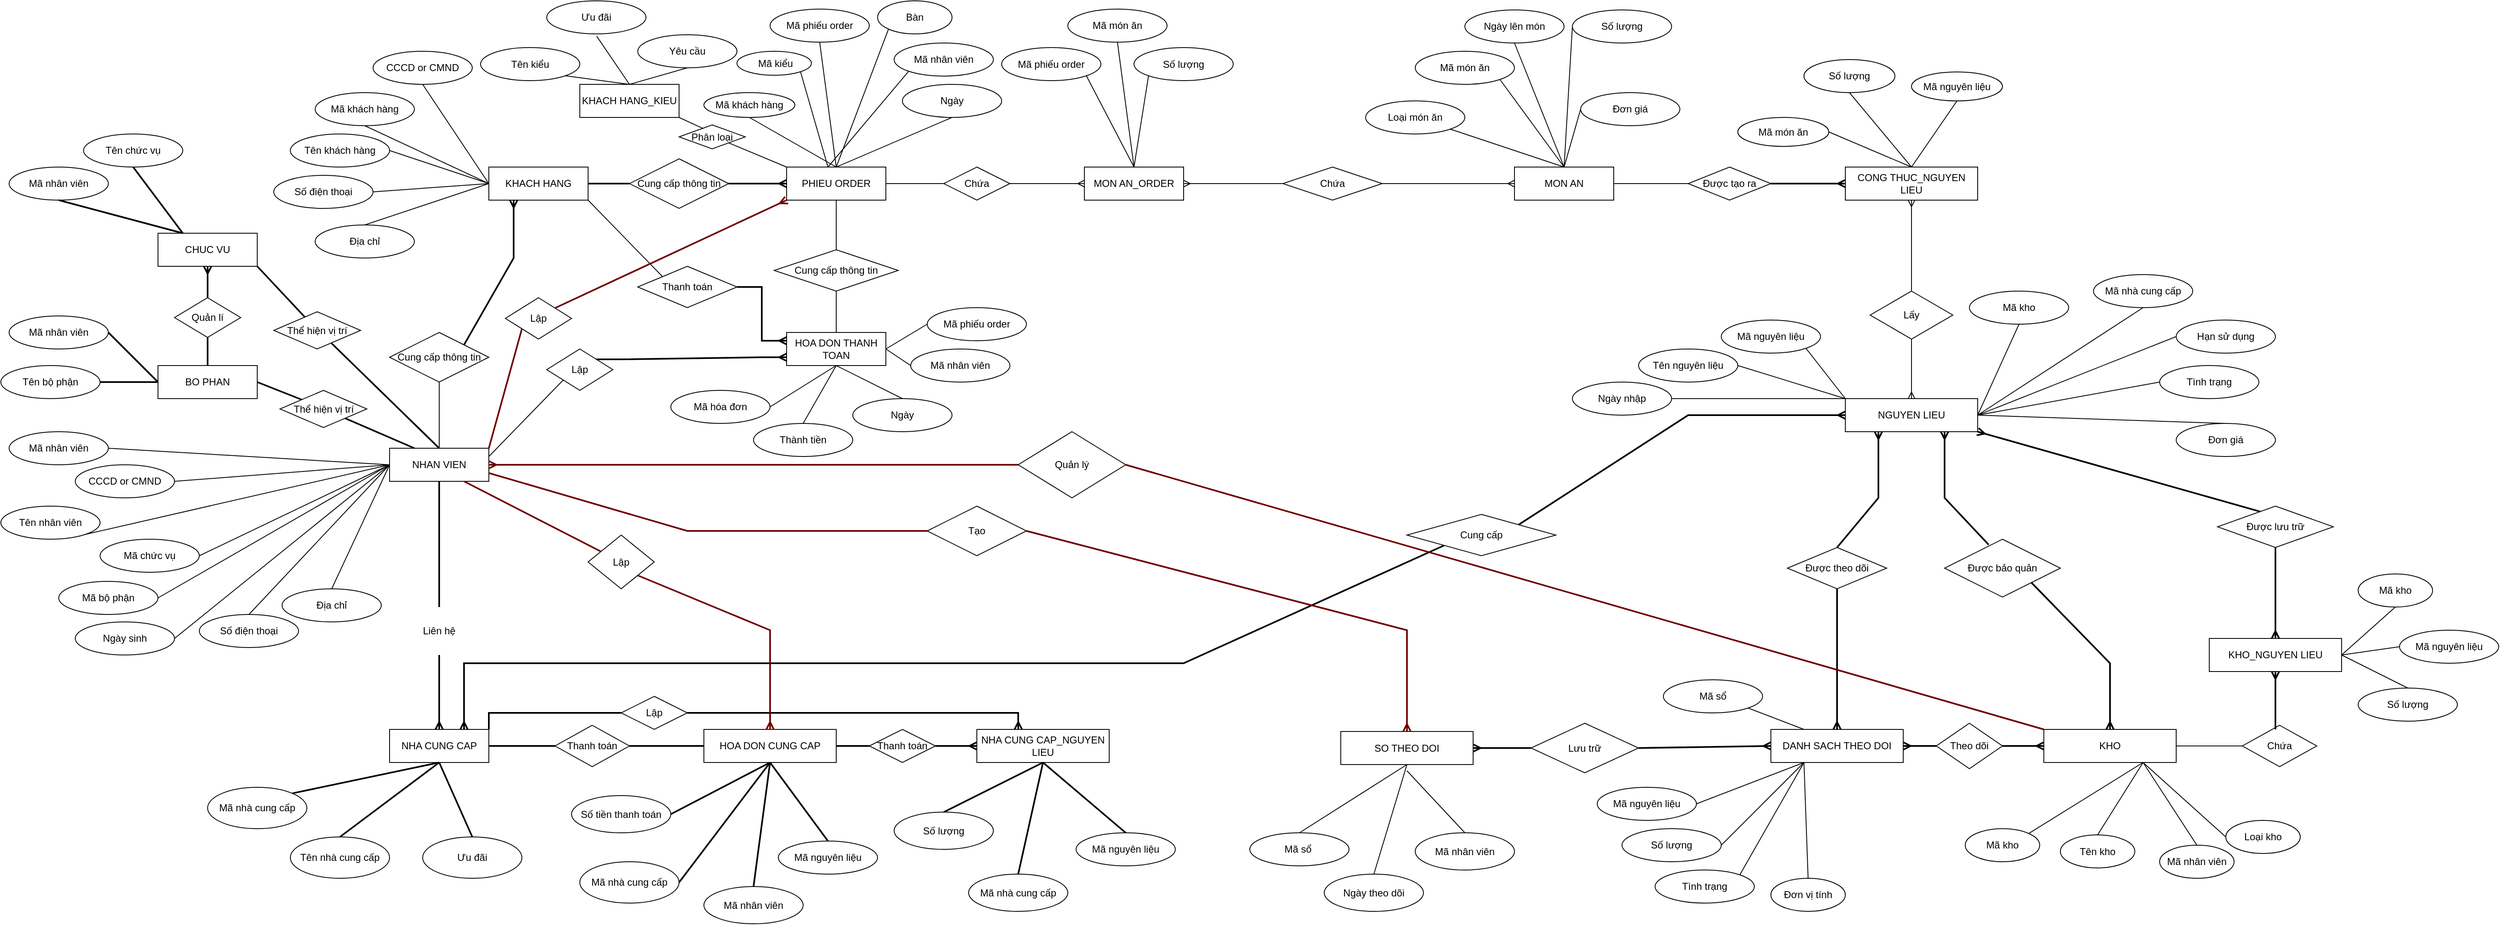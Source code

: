 <mxfile version="20.8.16" type="device"><diagram name="Trang-1" id="4jnDmyhZ45XJv-VkS9VP"><mxGraphModel dx="1354" dy="727" grid="1" gridSize="10" guides="1" tooltips="1" connect="1" arrows="1" fold="1" page="1" pageScale="1" pageWidth="3300" pageHeight="4681" math="0" shadow="0"><root><mxCell id="0"/><mxCell id="1" parent="0"/><mxCell id="ayhAwtzV9RzifS0afPzj-1" value="KHACH HANG" style="rounded=0;whiteSpace=wrap;html=1;" parent="1" vertex="1"><mxGeometry x="600" y="280" width="120" height="40" as="geometry"/></mxCell><mxCell id="ayhAwtzV9RzifS0afPzj-2" value="Mã khách hàng" style="ellipse;whiteSpace=wrap;html=1;" parent="1" vertex="1"><mxGeometry x="390" y="190" width="120" height="40" as="geometry"/></mxCell><mxCell id="ayhAwtzV9RzifS0afPzj-3" value="Tên khách hàng" style="ellipse;whiteSpace=wrap;html=1;" parent="1" vertex="1"><mxGeometry x="360" y="240" width="120" height="40" as="geometry"/></mxCell><mxCell id="ayhAwtzV9RzifS0afPzj-4" value="Số điện thoại" style="ellipse;whiteSpace=wrap;html=1;" parent="1" vertex="1"><mxGeometry x="340" y="290" width="120" height="40" as="geometry"/></mxCell><mxCell id="ayhAwtzV9RzifS0afPzj-5" value="CCCD or CMND" style="ellipse;whiteSpace=wrap;html=1;" parent="1" vertex="1"><mxGeometry x="460" y="140" width="120" height="40" as="geometry"/></mxCell><mxCell id="ayhAwtzV9RzifS0afPzj-6" value="Địa chỉ" style="ellipse;whiteSpace=wrap;html=1;" parent="1" vertex="1"><mxGeometry x="390" y="350" width="120" height="40" as="geometry"/></mxCell><mxCell id="ayhAwtzV9RzifS0afPzj-7" value="" style="endArrow=none;html=1;rounded=0;exitX=1;exitY=0.5;exitDx=0;exitDy=0;entryX=0;entryY=0.5;entryDx=0;entryDy=0;" parent="1" source="ayhAwtzV9RzifS0afPzj-4" target="ayhAwtzV9RzifS0afPzj-1" edge="1"><mxGeometry width="50" height="50" relative="1" as="geometry"><mxPoint x="820" y="390" as="sourcePoint"/><mxPoint x="870" y="340" as="targetPoint"/></mxGeometry></mxCell><mxCell id="ayhAwtzV9RzifS0afPzj-8" value="" style="endArrow=none;html=1;rounded=0;exitX=0.5;exitY=0;exitDx=0;exitDy=0;entryX=0;entryY=0.5;entryDx=0;entryDy=0;" parent="1" source="ayhAwtzV9RzifS0afPzj-6" target="ayhAwtzV9RzifS0afPzj-1" edge="1"><mxGeometry width="50" height="50" relative="1" as="geometry"><mxPoint x="570" y="370" as="sourcePoint"/><mxPoint x="620" y="320" as="targetPoint"/></mxGeometry></mxCell><mxCell id="ayhAwtzV9RzifS0afPzj-9" value="" style="endArrow=none;html=1;rounded=0;entryX=0.5;entryY=1;entryDx=0;entryDy=0;" parent="1" target="ayhAwtzV9RzifS0afPzj-5" edge="1"><mxGeometry width="50" height="50" relative="1" as="geometry"><mxPoint x="600" y="300" as="sourcePoint"/><mxPoint x="700" y="240" as="targetPoint"/></mxGeometry></mxCell><mxCell id="ayhAwtzV9RzifS0afPzj-10" value="" style="endArrow=none;html=1;rounded=0;entryX=0.5;entryY=1;entryDx=0;entryDy=0;" parent="1" target="ayhAwtzV9RzifS0afPzj-2" edge="1"><mxGeometry width="50" height="50" relative="1" as="geometry"><mxPoint x="600" y="300" as="sourcePoint"/><mxPoint x="630" y="240" as="targetPoint"/></mxGeometry></mxCell><mxCell id="ayhAwtzV9RzifS0afPzj-11" value="" style="endArrow=none;html=1;rounded=0;exitX=1;exitY=0.5;exitDx=0;exitDy=0;entryX=0;entryY=0.5;entryDx=0;entryDy=0;" parent="1" source="ayhAwtzV9RzifS0afPzj-3" target="ayhAwtzV9RzifS0afPzj-1" edge="1"><mxGeometry width="50" height="50" relative="1" as="geometry"><mxPoint x="490" y="310" as="sourcePoint"/><mxPoint x="540" y="260" as="targetPoint"/></mxGeometry></mxCell><mxCell id="ayhAwtzV9RzifS0afPzj-12" value="NHAN VIEN" style="rounded=0;whiteSpace=wrap;html=1;" parent="1" vertex="1"><mxGeometry x="480" y="620" width="120" height="40" as="geometry"/></mxCell><mxCell id="ayhAwtzV9RzifS0afPzj-15" value="Tên nhân viên" style="ellipse;whiteSpace=wrap;html=1;" parent="1" vertex="1"><mxGeometry x="10" y="690" width="120" height="40" as="geometry"/></mxCell><mxCell id="ayhAwtzV9RzifS0afPzj-16" value="Số điện thoại" style="ellipse;whiteSpace=wrap;html=1;" parent="1" vertex="1"><mxGeometry x="250" y="821" width="120" height="40" as="geometry"/></mxCell><mxCell id="ayhAwtzV9RzifS0afPzj-17" value="Địa chỉ" style="ellipse;whiteSpace=wrap;html=1;" parent="1" vertex="1"><mxGeometry x="350" y="790" width="120" height="40" as="geometry"/></mxCell><mxCell id="ayhAwtzV9RzifS0afPzj-18" value="CCCD or CMND" style="ellipse;whiteSpace=wrap;html=1;" parent="1" vertex="1"><mxGeometry x="100" y="640" width="120" height="40" as="geometry"/></mxCell><mxCell id="ayhAwtzV9RzifS0afPzj-19" value="Mã chức vụ" style="ellipse;whiteSpace=wrap;html=1;" parent="1" vertex="1"><mxGeometry x="130" y="730" width="120" height="40" as="geometry"/></mxCell><mxCell id="ayhAwtzV9RzifS0afPzj-20" value="Ngày sinh" style="ellipse;whiteSpace=wrap;html=1;" parent="1" vertex="1"><mxGeometry x="100" y="830" width="120" height="40" as="geometry"/></mxCell><mxCell id="ayhAwtzV9RzifS0afPzj-21" value="Mã nhân viên" style="ellipse;whiteSpace=wrap;html=1;" parent="1" vertex="1"><mxGeometry x="20" y="600" width="120" height="40" as="geometry"/></mxCell><mxCell id="ayhAwtzV9RzifS0afPzj-22" value="Mã bộ phận" style="ellipse;whiteSpace=wrap;html=1;" parent="1" vertex="1"><mxGeometry x="80" y="781" width="120" height="40" as="geometry"/></mxCell><mxCell id="ayhAwtzV9RzifS0afPzj-23" value="" style="endArrow=none;html=1;rounded=0;entryX=1;entryY=0.5;entryDx=0;entryDy=0;exitX=0;exitY=0.5;exitDx=0;exitDy=0;" parent="1" source="ayhAwtzV9RzifS0afPzj-12" target="ayhAwtzV9RzifS0afPzj-21" edge="1"><mxGeometry width="50" height="50" relative="1" as="geometry"><mxPoint x="430" y="580" as="sourcePoint"/><mxPoint x="480" y="530" as="targetPoint"/></mxGeometry></mxCell><mxCell id="ayhAwtzV9RzifS0afPzj-24" value="" style="endArrow=none;html=1;rounded=0;entryX=1;entryY=0.5;entryDx=0;entryDy=0;exitX=0;exitY=0.5;exitDx=0;exitDy=0;" parent="1" source="ayhAwtzV9RzifS0afPzj-12" target="ayhAwtzV9RzifS0afPzj-18" edge="1"><mxGeometry width="50" height="50" relative="1" as="geometry"><mxPoint x="370" y="610" as="sourcePoint"/><mxPoint x="420" y="560" as="targetPoint"/></mxGeometry></mxCell><mxCell id="ayhAwtzV9RzifS0afPzj-25" value="" style="endArrow=none;html=1;rounded=0;entryX=1;entryY=1;entryDx=0;entryDy=0;exitX=0;exitY=0.5;exitDx=0;exitDy=0;" parent="1" source="ayhAwtzV9RzifS0afPzj-12" target="ayhAwtzV9RzifS0afPzj-15" edge="1"><mxGeometry width="50" height="50" relative="1" as="geometry"><mxPoint x="400" y="620" as="sourcePoint"/><mxPoint x="390" y="590" as="targetPoint"/></mxGeometry></mxCell><mxCell id="ayhAwtzV9RzifS0afPzj-26" value="" style="endArrow=none;html=1;rounded=0;exitX=1;exitY=0.5;exitDx=0;exitDy=0;entryX=0;entryY=0.5;entryDx=0;entryDy=0;" parent="1" source="ayhAwtzV9RzifS0afPzj-19" target="ayhAwtzV9RzifS0afPzj-12" edge="1"><mxGeometry width="50" height="50" relative="1" as="geometry"><mxPoint x="290" y="650" as="sourcePoint"/><mxPoint x="340" y="600" as="targetPoint"/></mxGeometry></mxCell><mxCell id="ayhAwtzV9RzifS0afPzj-27" value="" style="endArrow=none;html=1;rounded=0;exitX=1;exitY=0.5;exitDx=0;exitDy=0;entryX=0;entryY=0.5;entryDx=0;entryDy=0;" parent="1" source="ayhAwtzV9RzifS0afPzj-22" target="ayhAwtzV9RzifS0afPzj-12" edge="1"><mxGeometry width="50" height="50" relative="1" as="geometry"><mxPoint x="350" y="680" as="sourcePoint"/><mxPoint x="400" y="620" as="targetPoint"/></mxGeometry></mxCell><mxCell id="ayhAwtzV9RzifS0afPzj-28" value="" style="endArrow=none;html=1;rounded=0;entryX=0;entryY=0.5;entryDx=0;entryDy=0;exitX=1;exitY=0.5;exitDx=0;exitDy=0;" parent="1" source="ayhAwtzV9RzifS0afPzj-20" target="ayhAwtzV9RzifS0afPzj-12" edge="1"><mxGeometry width="50" height="50" relative="1" as="geometry"><mxPoint x="360" y="690" as="sourcePoint"/><mxPoint x="410" y="640" as="targetPoint"/></mxGeometry></mxCell><mxCell id="ayhAwtzV9RzifS0afPzj-29" value="" style="endArrow=none;html=1;rounded=0;exitX=0.5;exitY=0;exitDx=0;exitDy=0;entryX=0;entryY=0.5;entryDx=0;entryDy=0;" parent="1" source="ayhAwtzV9RzifS0afPzj-16" target="ayhAwtzV9RzifS0afPzj-12" edge="1"><mxGeometry width="50" height="50" relative="1" as="geometry"><mxPoint x="380" y="720" as="sourcePoint"/><mxPoint x="400" y="620" as="targetPoint"/></mxGeometry></mxCell><mxCell id="ayhAwtzV9RzifS0afPzj-30" value="" style="endArrow=none;html=1;rounded=0;exitX=0.5;exitY=0;exitDx=0;exitDy=0;entryX=0;entryY=0.5;entryDx=0;entryDy=0;" parent="1" source="ayhAwtzV9RzifS0afPzj-17" target="ayhAwtzV9RzifS0afPzj-12" edge="1"><mxGeometry width="50" height="50" relative="1" as="geometry"><mxPoint x="460" y="730" as="sourcePoint"/><mxPoint x="480" y="620" as="targetPoint"/></mxGeometry></mxCell><mxCell id="ayhAwtzV9RzifS0afPzj-31" value="PHIEU ORDER" style="rounded=0;whiteSpace=wrap;html=1;" parent="1" vertex="1"><mxGeometry x="960" y="280" width="120" height="40" as="geometry"/></mxCell><mxCell id="ayhAwtzV9RzifS0afPzj-32" value="KHACH HANG_KIEU" style="rounded=0;whiteSpace=wrap;html=1;" parent="1" vertex="1"><mxGeometry x="710" y="180" width="120" height="40" as="geometry"/></mxCell><mxCell id="ayhAwtzV9RzifS0afPzj-33" value="Tên kiểu" style="ellipse;whiteSpace=wrap;html=1;" parent="1" vertex="1"><mxGeometry x="590" y="135.5" width="120" height="40" as="geometry"/></mxCell><mxCell id="ayhAwtzV9RzifS0afPzj-35" value="Ưu đãi" style="ellipse;whiteSpace=wrap;html=1;" parent="1" vertex="1"><mxGeometry x="670" y="79" width="120" height="40" as="geometry"/></mxCell><mxCell id="ayhAwtzV9RzifS0afPzj-36" value="Yêu cầu" style="ellipse;whiteSpace=wrap;html=1;" parent="1" vertex="1"><mxGeometry x="780" y="120" width="120" height="40" as="geometry"/></mxCell><mxCell id="ayhAwtzV9RzifS0afPzj-37" value="" style="endArrow=none;html=1;rounded=0;exitX=0.5;exitY=0;exitDx=0;exitDy=0;entryX=0.5;entryY=1;entryDx=0;entryDy=0;" parent="1" source="ayhAwtzV9RzifS0afPzj-32" target="ayhAwtzV9RzifS0afPzj-36" edge="1"><mxGeometry width="50" height="50" relative="1" as="geometry"><mxPoint x="870" y="130" as="sourcePoint"/><mxPoint x="920" y="80" as="targetPoint"/></mxGeometry></mxCell><mxCell id="ayhAwtzV9RzifS0afPzj-38" value="" style="endArrow=none;html=1;rounded=0;entryX=0.503;entryY=1.067;entryDx=0;entryDy=0;entryPerimeter=0;exitX=0.5;exitY=0;exitDx=0;exitDy=0;" parent="1" source="ayhAwtzV9RzifS0afPzj-32" target="ayhAwtzV9RzifS0afPzj-35" edge="1"><mxGeometry width="50" height="50" relative="1" as="geometry"><mxPoint x="840" y="130" as="sourcePoint"/><mxPoint x="890" y="80" as="targetPoint"/></mxGeometry></mxCell><mxCell id="ayhAwtzV9RzifS0afPzj-39" value="" style="endArrow=none;html=1;rounded=0;entryX=1;entryY=1;entryDx=0;entryDy=0;exitX=0.5;exitY=0;exitDx=0;exitDy=0;" parent="1" source="ayhAwtzV9RzifS0afPzj-32" target="ayhAwtzV9RzifS0afPzj-33" edge="1"><mxGeometry width="50" height="50" relative="1" as="geometry"><mxPoint x="860" y="120" as="sourcePoint"/><mxPoint x="870" y="60" as="targetPoint"/></mxGeometry></mxCell><mxCell id="ayhAwtzV9RzifS0afPzj-41" value="&amp;nbsp;Mã kiểu" style="ellipse;whiteSpace=wrap;html=1;" parent="1" vertex="1"><mxGeometry x="900" y="140" width="90" height="29" as="geometry"/></mxCell><mxCell id="ayhAwtzV9RzifS0afPzj-43" value="Mã khách hàng" style="ellipse;whiteSpace=wrap;html=1;" parent="1" vertex="1"><mxGeometry x="860" y="190" width="110" height="30" as="geometry"/></mxCell><mxCell id="ayhAwtzV9RzifS0afPzj-44" value="Mã nhân viên" style="ellipse;whiteSpace=wrap;html=1;" parent="1" vertex="1"><mxGeometry x="1090" y="130" width="120" height="40" as="geometry"/></mxCell><mxCell id="ayhAwtzV9RzifS0afPzj-45" value="Ngày" style="ellipse;whiteSpace=wrap;html=1;" parent="1" vertex="1"><mxGeometry x="1100" y="180" width="120" height="40" as="geometry"/></mxCell><mxCell id="ayhAwtzV9RzifS0afPzj-46" value="Mã phiếu order" style="ellipse;whiteSpace=wrap;html=1;" parent="1" vertex="1"><mxGeometry x="940" y="89" width="120" height="40" as="geometry"/></mxCell><mxCell id="ayhAwtzV9RzifS0afPzj-47" value="" style="endArrow=none;html=1;rounded=0;entryX=0.5;entryY=1;entryDx=0;entryDy=0;exitX=0.5;exitY=0;exitDx=0;exitDy=0;" parent="1" source="ayhAwtzV9RzifS0afPzj-31" target="ayhAwtzV9RzifS0afPzj-45" edge="1"><mxGeometry width="50" height="50" relative="1" as="geometry"><mxPoint x="1040" y="280" as="sourcePoint"/><mxPoint x="1090" y="230" as="targetPoint"/></mxGeometry></mxCell><mxCell id="ayhAwtzV9RzifS0afPzj-48" value="" style="endArrow=none;html=1;rounded=0;exitX=0.5;exitY=0;exitDx=0;exitDy=0;entryX=0.5;entryY=1;entryDx=0;entryDy=0;" parent="1" source="ayhAwtzV9RzifS0afPzj-31" target="ayhAwtzV9RzifS0afPzj-43" edge="1"><mxGeometry width="50" height="50" relative="1" as="geometry"><mxPoint x="1000" y="260" as="sourcePoint"/><mxPoint x="1050" y="210" as="targetPoint"/></mxGeometry></mxCell><mxCell id="ayhAwtzV9RzifS0afPzj-49" value="" style="endArrow=none;html=1;rounded=0;entryX=1;entryY=1;entryDx=0;entryDy=0;" parent="1" target="ayhAwtzV9RzifS0afPzj-41" edge="1"><mxGeometry width="50" height="50" relative="1" as="geometry"><mxPoint x="1010" y="280" as="sourcePoint"/><mxPoint x="1050" y="220" as="targetPoint"/></mxGeometry></mxCell><mxCell id="ayhAwtzV9RzifS0afPzj-50" value="" style="endArrow=none;html=1;rounded=0;entryX=0.5;entryY=1;entryDx=0;entryDy=0;exitX=0.5;exitY=0;exitDx=0;exitDy=0;" parent="1" source="ayhAwtzV9RzifS0afPzj-31" target="ayhAwtzV9RzifS0afPzj-46" edge="1"><mxGeometry width="50" height="50" relative="1" as="geometry"><mxPoint x="1050" y="220" as="sourcePoint"/><mxPoint x="1100" y="170" as="targetPoint"/></mxGeometry></mxCell><mxCell id="ayhAwtzV9RzifS0afPzj-51" value="" style="endArrow=none;html=1;rounded=0;entryX=0;entryY=1;entryDx=0;entryDy=0;" parent="1" target="ayhAwtzV9RzifS0afPzj-44" edge="1"><mxGeometry width="50" height="50" relative="1" as="geometry"><mxPoint x="1010" y="280" as="sourcePoint"/><mxPoint x="1080" y="210" as="targetPoint"/></mxGeometry></mxCell><mxCell id="ayhAwtzV9RzifS0afPzj-52" value="MON AN_ORDER" style="rounded=0;whiteSpace=wrap;html=1;" parent="1" vertex="1"><mxGeometry x="1320" y="280" width="120" height="40" as="geometry"/></mxCell><mxCell id="ayhAwtzV9RzifS0afPzj-53" value="Mã phiếu order" style="ellipse;whiteSpace=wrap;html=1;" parent="1" vertex="1"><mxGeometry x="1220" y="135.5" width="120" height="40" as="geometry"/></mxCell><mxCell id="ayhAwtzV9RzifS0afPzj-54" value="Số lượng" style="ellipse;whiteSpace=wrap;html=1;" parent="1" vertex="1"><mxGeometry x="1380" y="135.5" width="120" height="40" as="geometry"/></mxCell><mxCell id="ayhAwtzV9RzifS0afPzj-55" value="Mã món ăn" style="ellipse;whiteSpace=wrap;html=1;" parent="1" vertex="1"><mxGeometry x="1300" y="89" width="120" height="40" as="geometry"/></mxCell><mxCell id="ayhAwtzV9RzifS0afPzj-56" value="Bàn" style="ellipse;whiteSpace=wrap;html=1;" parent="1" vertex="1"><mxGeometry x="1070" y="79" width="90" height="40" as="geometry"/></mxCell><mxCell id="ayhAwtzV9RzifS0afPzj-57" value="" style="endArrow=none;html=1;rounded=0;entryX=0;entryY=1;entryDx=0;entryDy=0;exitX=0.5;exitY=0;exitDx=0;exitDy=0;" parent="1" source="ayhAwtzV9RzifS0afPzj-31" target="ayhAwtzV9RzifS0afPzj-56" edge="1"><mxGeometry width="50" height="50" relative="1" as="geometry"><mxPoint x="1010" y="210" as="sourcePoint"/><mxPoint x="1060" y="160" as="targetPoint"/></mxGeometry></mxCell><mxCell id="ayhAwtzV9RzifS0afPzj-58" value="" style="endArrow=none;html=1;rounded=0;entryX=1;entryY=1;entryDx=0;entryDy=0;exitX=0.5;exitY=0;exitDx=0;exitDy=0;" parent="1" source="ayhAwtzV9RzifS0afPzj-52" target="ayhAwtzV9RzifS0afPzj-53" edge="1"><mxGeometry width="50" height="50" relative="1" as="geometry"><mxPoint x="1320" y="200" as="sourcePoint"/><mxPoint x="1370" y="150" as="targetPoint"/></mxGeometry></mxCell><mxCell id="ayhAwtzV9RzifS0afPzj-59" value="" style="endArrow=none;html=1;rounded=0;entryX=0.5;entryY=1;entryDx=0;entryDy=0;exitX=0.5;exitY=0;exitDx=0;exitDy=0;" parent="1" source="ayhAwtzV9RzifS0afPzj-52" target="ayhAwtzV9RzifS0afPzj-55" edge="1"><mxGeometry width="50" height="50" relative="1" as="geometry"><mxPoint x="1340" y="180" as="sourcePoint"/><mxPoint x="1390" y="130" as="targetPoint"/></mxGeometry></mxCell><mxCell id="ayhAwtzV9RzifS0afPzj-60" value="" style="endArrow=none;html=1;rounded=0;exitX=0.5;exitY=0;exitDx=0;exitDy=0;entryX=0;entryY=1;entryDx=0;entryDy=0;" parent="1" source="ayhAwtzV9RzifS0afPzj-52" target="ayhAwtzV9RzifS0afPzj-54" edge="1"><mxGeometry width="50" height="50" relative="1" as="geometry"><mxPoint x="1280" y="170" as="sourcePoint"/><mxPoint x="1330" y="120" as="targetPoint"/></mxGeometry></mxCell><mxCell id="ayhAwtzV9RzifS0afPzj-61" value="Phân loại" style="rhombus;whiteSpace=wrap;html=1;rotation=0;" parent="1" vertex="1"><mxGeometry x="830" y="229" width="80" height="29" as="geometry"/></mxCell><mxCell id="ayhAwtzV9RzifS0afPzj-62" value="" style="endArrow=none;html=1;rounded=0;exitX=1;exitY=1;exitDx=0;exitDy=0;entryX=0.368;entryY=0.158;entryDx=0;entryDy=0;entryPerimeter=0;" parent="1" source="ayhAwtzV9RzifS0afPzj-32" target="ayhAwtzV9RzifS0afPzj-61" edge="1"><mxGeometry width="50" height="50" relative="1" as="geometry"><mxPoint x="1010" y="360" as="sourcePoint"/><mxPoint x="1060" y="310" as="targetPoint"/></mxGeometry></mxCell><mxCell id="ayhAwtzV9RzifS0afPzj-63" value="" style="endArrow=none;html=1;rounded=0;exitX=1;exitY=1;exitDx=0;exitDy=0;entryX=0;entryY=0;entryDx=0;entryDy=0;" parent="1" source="ayhAwtzV9RzifS0afPzj-61" target="ayhAwtzV9RzifS0afPzj-31" edge="1"><mxGeometry width="50" height="50" relative="1" as="geometry"><mxPoint x="1010" y="360" as="sourcePoint"/><mxPoint x="1060" y="310" as="targetPoint"/></mxGeometry></mxCell><mxCell id="ayhAwtzV9RzifS0afPzj-64" value="Cung cấp thông tin" style="rhombus;whiteSpace=wrap;html=1;" parent="1" vertex="1"><mxGeometry x="770" y="270" width="120" height="60" as="geometry"/></mxCell><mxCell id="ayhAwtzV9RzifS0afPzj-65" value="" style="endArrow=none;html=1;rounded=0;exitX=1;exitY=0.5;exitDx=0;exitDy=0;entryX=0;entryY=0.5;entryDx=0;entryDy=0;strokeWidth=2;" parent="1" source="ayhAwtzV9RzifS0afPzj-1" target="ayhAwtzV9RzifS0afPzj-64" edge="1"><mxGeometry width="50" height="50" relative="1" as="geometry"><mxPoint x="730" y="340" as="sourcePoint"/><mxPoint x="780" y="290" as="targetPoint"/></mxGeometry></mxCell><mxCell id="ayhAwtzV9RzifS0afPzj-67" value="" style="endArrow=none;html=1;rounded=0;exitX=1;exitY=0.5;exitDx=0;exitDy=0;entryX=0;entryY=0.5;entryDx=0;entryDy=0;" parent="1" source="ayhAwtzV9RzifS0afPzj-31" target="ayhAwtzV9RzifS0afPzj-68" edge="1"><mxGeometry width="50" height="50" relative="1" as="geometry"><mxPoint x="1170" y="320" as="sourcePoint"/><mxPoint x="1160" y="270" as="targetPoint"/></mxGeometry></mxCell><mxCell id="ayhAwtzV9RzifS0afPzj-68" value="Chứa" style="rhombus;whiteSpace=wrap;html=1;" parent="1" vertex="1"><mxGeometry x="1150" y="280" width="80" height="40" as="geometry"/></mxCell><mxCell id="ayhAwtzV9RzifS0afPzj-70" value="MON AN&lt;br&gt;" style="rounded=0;whiteSpace=wrap;html=1;" parent="1" vertex="1"><mxGeometry x="1840" y="280" width="120" height="40" as="geometry"/></mxCell><mxCell id="ayhAwtzV9RzifS0afPzj-71" value="Loại món ăn" style="ellipse;whiteSpace=wrap;html=1;" parent="1" vertex="1"><mxGeometry x="1660" y="200" width="120" height="40" as="geometry"/></mxCell><mxCell id="ayhAwtzV9RzifS0afPzj-72" value="Ngày lên món" style="ellipse;whiteSpace=wrap;html=1;" parent="1" vertex="1"><mxGeometry x="1780" y="90" width="120" height="40" as="geometry"/></mxCell><mxCell id="ayhAwtzV9RzifS0afPzj-74" value="Đơn giá" style="ellipse;whiteSpace=wrap;html=1;" parent="1" vertex="1"><mxGeometry x="1920" y="190" width="120" height="40" as="geometry"/></mxCell><mxCell id="ayhAwtzV9RzifS0afPzj-75" value="Mã món ăn" style="ellipse;whiteSpace=wrap;html=1;" parent="1" vertex="1"><mxGeometry x="1720" y="140" width="120" height="40" as="geometry"/></mxCell><mxCell id="ayhAwtzV9RzifS0afPzj-76" value="Số lượng" style="ellipse;whiteSpace=wrap;html=1;" parent="1" vertex="1"><mxGeometry x="1910" y="90" width="120" height="40" as="geometry"/></mxCell><mxCell id="ayhAwtzV9RzifS0afPzj-77" value="" style="endArrow=none;html=1;rounded=0;entryX=1;entryY=1;entryDx=0;entryDy=0;exitX=0.5;exitY=0;exitDx=0;exitDy=0;" parent="1" source="ayhAwtzV9RzifS0afPzj-70" target="ayhAwtzV9RzifS0afPzj-71" edge="1"><mxGeometry width="50" height="50" relative="1" as="geometry"><mxPoint x="1880" y="170" as="sourcePoint"/><mxPoint x="1930" y="120" as="targetPoint"/></mxGeometry></mxCell><mxCell id="ayhAwtzV9RzifS0afPzj-78" value="" style="endArrow=none;html=1;rounded=0;entryX=1;entryY=1;entryDx=0;entryDy=0;exitX=0.5;exitY=0;exitDx=0;exitDy=0;" parent="1" source="ayhAwtzV9RzifS0afPzj-70" target="ayhAwtzV9RzifS0afPzj-75" edge="1"><mxGeometry width="50" height="50" relative="1" as="geometry"><mxPoint x="1880" y="180" as="sourcePoint"/><mxPoint x="1930" y="130" as="targetPoint"/></mxGeometry></mxCell><mxCell id="ayhAwtzV9RzifS0afPzj-79" value="" style="endArrow=none;html=1;rounded=0;entryX=0.5;entryY=1;entryDx=0;entryDy=0;exitX=0.5;exitY=0;exitDx=0;exitDy=0;" parent="1" source="ayhAwtzV9RzifS0afPzj-70" target="ayhAwtzV9RzifS0afPzj-72" edge="1"><mxGeometry width="50" height="50" relative="1" as="geometry"><mxPoint x="1910" y="190" as="sourcePoint"/><mxPoint x="1950" y="110" as="targetPoint"/></mxGeometry></mxCell><mxCell id="ayhAwtzV9RzifS0afPzj-80" value="" style="endArrow=none;html=1;rounded=0;entryX=0;entryY=0.5;entryDx=0;entryDy=0;exitX=0.5;exitY=0;exitDx=0;exitDy=0;" parent="1" source="ayhAwtzV9RzifS0afPzj-70" target="ayhAwtzV9RzifS0afPzj-76" edge="1"><mxGeometry width="50" height="50" relative="1" as="geometry"><mxPoint x="1950" y="170" as="sourcePoint"/><mxPoint x="2000" y="120" as="targetPoint"/></mxGeometry></mxCell><mxCell id="ayhAwtzV9RzifS0afPzj-81" value="" style="endArrow=none;html=1;rounded=0;entryX=0;entryY=0.5;entryDx=0;entryDy=0;exitX=0.5;exitY=0;exitDx=0;exitDy=0;" parent="1" source="ayhAwtzV9RzifS0afPzj-70" target="ayhAwtzV9RzifS0afPzj-74" edge="1"><mxGeometry width="50" height="50" relative="1" as="geometry"><mxPoint x="1940" y="210" as="sourcePoint"/><mxPoint x="1990" y="160" as="targetPoint"/></mxGeometry></mxCell><mxCell id="ayhAwtzV9RzifS0afPzj-82" value="Chứa" style="rhombus;whiteSpace=wrap;html=1;" parent="1" vertex="1"><mxGeometry x="1560" y="280" width="120" height="40" as="geometry"/></mxCell><mxCell id="ayhAwtzV9RzifS0afPzj-86" value="CONG THUC_NGUYEN LIEU" style="rounded=0;whiteSpace=wrap;html=1;" parent="1" vertex="1"><mxGeometry x="2240" y="280" width="160" height="40" as="geometry"/></mxCell><mxCell id="ayhAwtzV9RzifS0afPzj-88" value="Được tạo ra" style="rhombus;whiteSpace=wrap;html=1;" parent="1" vertex="1"><mxGeometry x="2050" y="280" width="100" height="40" as="geometry"/></mxCell><mxCell id="ayhAwtzV9RzifS0afPzj-89" value="" style="endArrow=none;html=1;rounded=0;exitX=0;exitY=0.5;exitDx=0;exitDy=0;entryX=1;entryY=0.5;entryDx=0;entryDy=0;" parent="1" source="ayhAwtzV9RzifS0afPzj-88" target="ayhAwtzV9RzifS0afPzj-70" edge="1"><mxGeometry width="50" height="50" relative="1" as="geometry"><mxPoint x="1800" y="220" as="sourcePoint"/><mxPoint x="1850" y="170" as="targetPoint"/></mxGeometry></mxCell><mxCell id="ayhAwtzV9RzifS0afPzj-90" value="Mã món ăn" style="ellipse;whiteSpace=wrap;html=1;" parent="1" vertex="1"><mxGeometry x="2110" y="220" width="110" height="35" as="geometry"/></mxCell><mxCell id="ayhAwtzV9RzifS0afPzj-91" value="Mã nguyên liệu" style="ellipse;whiteSpace=wrap;html=1;" parent="1" vertex="1"><mxGeometry x="2320" y="165" width="110" height="35" as="geometry"/></mxCell><mxCell id="ayhAwtzV9RzifS0afPzj-93" value="Số lượng" style="ellipse;whiteSpace=wrap;html=1;" parent="1" vertex="1"><mxGeometry x="2190" y="150" width="110" height="40" as="geometry"/></mxCell><mxCell id="ayhAwtzV9RzifS0afPzj-94" value="" style="endArrow=none;html=1;rounded=0;entryX=0.5;entryY=1;entryDx=0;entryDy=0;exitX=0.5;exitY=0;exitDx=0;exitDy=0;" parent="1" source="ayhAwtzV9RzifS0afPzj-86" target="ayhAwtzV9RzifS0afPzj-91" edge="1"><mxGeometry width="50" height="50" relative="1" as="geometry"><mxPoint x="1570" y="120" as="sourcePoint"/><mxPoint x="1620" y="70" as="targetPoint"/></mxGeometry></mxCell><mxCell id="ayhAwtzV9RzifS0afPzj-95" value="" style="endArrow=none;html=1;rounded=0;entryX=0.5;entryY=1;entryDx=0;entryDy=0;exitX=0.5;exitY=0;exitDx=0;exitDy=0;" parent="1" source="ayhAwtzV9RzifS0afPzj-86" target="ayhAwtzV9RzifS0afPzj-93" edge="1"><mxGeometry width="50" height="50" relative="1" as="geometry"><mxPoint x="1600" y="120" as="sourcePoint"/><mxPoint x="1650" y="70" as="targetPoint"/></mxGeometry></mxCell><mxCell id="ayhAwtzV9RzifS0afPzj-96" value="" style="endArrow=none;html=1;rounded=0;entryX=1;entryY=0.5;entryDx=0;entryDy=0;exitX=0.5;exitY=0;exitDx=0;exitDy=0;" parent="1" source="ayhAwtzV9RzifS0afPzj-86" target="ayhAwtzV9RzifS0afPzj-90" edge="1"><mxGeometry width="50" height="50" relative="1" as="geometry"><mxPoint x="1520" y="130" as="sourcePoint"/><mxPoint x="1550" y="90" as="targetPoint"/></mxGeometry></mxCell><mxCell id="ayhAwtzV9RzifS0afPzj-97" value="" style="edgeStyle=entityRelationEdgeStyle;fontSize=12;html=1;endArrow=ERmany;rounded=0;exitX=1;exitY=0.5;exitDx=0;exitDy=0;entryX=0;entryY=0.5;entryDx=0;entryDy=0;strokeWidth=2;" parent="1" source="ayhAwtzV9RzifS0afPzj-64" target="ayhAwtzV9RzifS0afPzj-31" edge="1"><mxGeometry width="100" height="100" relative="1" as="geometry"><mxPoint x="980" y="280" as="sourcePoint"/><mxPoint x="1080" y="180" as="targetPoint"/></mxGeometry></mxCell><mxCell id="ayhAwtzV9RzifS0afPzj-104" value="" style="edgeStyle=entityRelationEdgeStyle;fontSize=12;html=1;endArrow=ERmany;rounded=0;exitX=1;exitY=0.5;exitDx=0;exitDy=0;entryX=0;entryY=0.5;entryDx=0;entryDy=0;" parent="1" source="ayhAwtzV9RzifS0afPzj-68" target="ayhAwtzV9RzifS0afPzj-52" edge="1"><mxGeometry width="100" height="100" relative="1" as="geometry"><mxPoint x="1240" y="300" as="sourcePoint"/><mxPoint x="1280" y="220" as="targetPoint"/></mxGeometry></mxCell><mxCell id="ayhAwtzV9RzifS0afPzj-109" value="" style="edgeStyle=entityRelationEdgeStyle;fontSize=12;html=1;endArrow=ERmany;rounded=0;entryX=1;entryY=0.5;entryDx=0;entryDy=0;exitX=0;exitY=0.5;exitDx=0;exitDy=0;" parent="1" source="ayhAwtzV9RzifS0afPzj-82" target="ayhAwtzV9RzifS0afPzj-52" edge="1"><mxGeometry width="100" height="100" relative="1" as="geometry"><mxPoint x="1430" y="310" as="sourcePoint"/><mxPoint x="1530" y="210" as="targetPoint"/></mxGeometry></mxCell><mxCell id="ayhAwtzV9RzifS0afPzj-110" value="" style="edgeStyle=entityRelationEdgeStyle;fontSize=12;html=1;endArrow=ERmany;rounded=0;exitX=1;exitY=0.5;exitDx=0;exitDy=0;entryX=0;entryY=0.5;entryDx=0;entryDy=0;" parent="1" source="ayhAwtzV9RzifS0afPzj-82" target="ayhAwtzV9RzifS0afPzj-70" edge="1"><mxGeometry width="100" height="100" relative="1" as="geometry"><mxPoint x="1720" y="350" as="sourcePoint"/><mxPoint x="1840" y="220" as="targetPoint"/></mxGeometry></mxCell><mxCell id="ayhAwtzV9RzifS0afPzj-112" value="" style="edgeStyle=entityRelationEdgeStyle;fontSize=12;html=1;endArrow=ERmany;rounded=0;exitX=1;exitY=0.5;exitDx=0;exitDy=0;entryX=0;entryY=0.5;entryDx=0;entryDy=0;strokeWidth=2;" parent="1" source="ayhAwtzV9RzifS0afPzj-88" target="ayhAwtzV9RzifS0afPzj-86" edge="1"><mxGeometry width="100" height="100" relative="1" as="geometry"><mxPoint x="2170" y="250" as="sourcePoint"/><mxPoint x="2270" y="150" as="targetPoint"/></mxGeometry></mxCell><mxCell id="ayhAwtzV9RzifS0afPzj-165" value="HOA DON THANH TOAN" style="rounded=0;whiteSpace=wrap;html=1;" parent="1" vertex="1"><mxGeometry x="960" y="480" width="120" height="40" as="geometry"/></mxCell><mxCell id="ayhAwtzV9RzifS0afPzj-166" value="Mã phiếu order" style="ellipse;whiteSpace=wrap;html=1;" parent="1" vertex="1"><mxGeometry x="1130" y="450" width="120" height="40" as="geometry"/></mxCell><mxCell id="ayhAwtzV9RzifS0afPzj-167" value="Mã nhân viên" style="ellipse;whiteSpace=wrap;html=1;" parent="1" vertex="1"><mxGeometry x="1110" y="500" width="120" height="40" as="geometry"/></mxCell><mxCell id="ayhAwtzV9RzifS0afPzj-168" value="Ngày" style="ellipse;whiteSpace=wrap;html=1;" parent="1" vertex="1"><mxGeometry x="1040" y="560" width="120" height="40" as="geometry"/></mxCell><mxCell id="ayhAwtzV9RzifS0afPzj-169" value="Thành tiền" style="ellipse;whiteSpace=wrap;html=1;" parent="1" vertex="1"><mxGeometry x="920" y="590" width="120" height="40" as="geometry"/></mxCell><mxCell id="ayhAwtzV9RzifS0afPzj-170" value="Mã hóa đơn" style="ellipse;whiteSpace=wrap;html=1;" parent="1" vertex="1"><mxGeometry x="820" y="550" width="120" height="40" as="geometry"/></mxCell><mxCell id="ayhAwtzV9RzifS0afPzj-181" value="" style="endArrow=none;html=1;rounded=0;exitX=1;exitY=0.5;exitDx=0;exitDy=0;entryX=0.5;entryY=1;entryDx=0;entryDy=0;" parent="1" source="ayhAwtzV9RzifS0afPzj-170" target="ayhAwtzV9RzifS0afPzj-165" edge="1"><mxGeometry width="50" height="50" relative="1" as="geometry"><mxPoint x="810" y="470" as="sourcePoint"/><mxPoint x="860" y="420" as="targetPoint"/></mxGeometry></mxCell><mxCell id="ayhAwtzV9RzifS0afPzj-182" value="" style="endArrow=none;html=1;rounded=0;entryX=0;entryY=0.5;entryDx=0;entryDy=0;exitX=1;exitY=0.5;exitDx=0;exitDy=0;" parent="1" source="ayhAwtzV9RzifS0afPzj-165" target="ayhAwtzV9RzifS0afPzj-166" edge="1"><mxGeometry width="50" height="50" relative="1" as="geometry"><mxPoint x="890" y="460" as="sourcePoint"/><mxPoint x="940" y="410" as="targetPoint"/></mxGeometry></mxCell><mxCell id="ayhAwtzV9RzifS0afPzj-183" value="" style="endArrow=none;html=1;rounded=0;exitX=1;exitY=0.5;exitDx=0;exitDy=0;entryX=0;entryY=0.5;entryDx=0;entryDy=0;" parent="1" source="ayhAwtzV9RzifS0afPzj-165" target="ayhAwtzV9RzifS0afPzj-167" edge="1"><mxGeometry width="50" height="50" relative="1" as="geometry"><mxPoint x="920" y="550" as="sourcePoint"/><mxPoint x="970" y="500" as="targetPoint"/></mxGeometry></mxCell><mxCell id="ayhAwtzV9RzifS0afPzj-184" value="" style="endArrow=none;html=1;rounded=0;entryX=0.5;entryY=1;entryDx=0;entryDy=0;exitX=0.5;exitY=0;exitDx=0;exitDy=0;" parent="1" source="ayhAwtzV9RzifS0afPzj-168" target="ayhAwtzV9RzifS0afPzj-165" edge="1"><mxGeometry width="50" height="50" relative="1" as="geometry"><mxPoint x="840" y="560" as="sourcePoint"/><mxPoint x="890" y="510" as="targetPoint"/></mxGeometry></mxCell><mxCell id="ayhAwtzV9RzifS0afPzj-186" value="" style="endArrow=none;html=1;rounded=0;entryX=0.5;entryY=1;entryDx=0;entryDy=0;exitX=0.5;exitY=0;exitDx=0;exitDy=0;" parent="1" source="ayhAwtzV9RzifS0afPzj-169" target="ayhAwtzV9RzifS0afPzj-165" edge="1"><mxGeometry width="50" height="50" relative="1" as="geometry"><mxPoint x="740" y="610" as="sourcePoint"/><mxPoint x="790" y="560" as="targetPoint"/></mxGeometry></mxCell><mxCell id="ayhAwtzV9RzifS0afPzj-187" value="Cung cấp thông tin" style="rhombus;whiteSpace=wrap;html=1;" parent="1" vertex="1"><mxGeometry x="945" y="380" width="150" height="50" as="geometry"/></mxCell><mxCell id="ayhAwtzV9RzifS0afPzj-188" value="" style="endArrow=none;html=1;rounded=0;entryX=0.5;entryY=1;entryDx=0;entryDy=0;exitX=0.5;exitY=0;exitDx=0;exitDy=0;" parent="1" source="ayhAwtzV9RzifS0afPzj-187" target="ayhAwtzV9RzifS0afPzj-31" edge="1"><mxGeometry width="50" height="50" relative="1" as="geometry"><mxPoint x="980" y="380" as="sourcePoint"/><mxPoint x="1030" y="330" as="targetPoint"/></mxGeometry></mxCell><mxCell id="ayhAwtzV9RzifS0afPzj-189" value="" style="endArrow=none;html=1;rounded=0;entryX=0.5;entryY=1;entryDx=0;entryDy=0;exitX=0.5;exitY=0;exitDx=0;exitDy=0;" parent="1" source="ayhAwtzV9RzifS0afPzj-165" target="ayhAwtzV9RzifS0afPzj-187" edge="1"><mxGeometry width="50" height="50" relative="1" as="geometry"><mxPoint x="1040" y="480" as="sourcePoint"/><mxPoint x="1090" y="430" as="targetPoint"/></mxGeometry></mxCell><mxCell id="ayhAwtzV9RzifS0afPzj-190" value="Thanh toán" style="rhombus;whiteSpace=wrap;html=1;" parent="1" vertex="1"><mxGeometry x="780" y="400" width="120" height="50" as="geometry"/></mxCell><mxCell id="ayhAwtzV9RzifS0afPzj-191" value="" style="endArrow=none;html=1;rounded=0;entryX=1;entryY=1;entryDx=0;entryDy=0;exitX=0;exitY=0;exitDx=0;exitDy=0;" parent="1" source="ayhAwtzV9RzifS0afPzj-190" target="ayhAwtzV9RzifS0afPzj-1" edge="1"><mxGeometry width="50" height="50" relative="1" as="geometry"><mxPoint x="630" y="400" as="sourcePoint"/><mxPoint x="680" y="350" as="targetPoint"/></mxGeometry></mxCell><mxCell id="ayhAwtzV9RzifS0afPzj-193" value="" style="edgeStyle=entityRelationEdgeStyle;fontSize=12;html=1;endArrow=ERmany;rounded=0;exitX=1;exitY=0.5;exitDx=0;exitDy=0;entryX=0;entryY=0.25;entryDx=0;entryDy=0;strokeWidth=2;" parent="1" source="ayhAwtzV9RzifS0afPzj-190" target="ayhAwtzV9RzifS0afPzj-165" edge="1"><mxGeometry width="100" height="100" relative="1" as="geometry"><mxPoint x="720" y="580" as="sourcePoint"/><mxPoint x="820" y="480" as="targetPoint"/></mxGeometry></mxCell><mxCell id="ayhAwtzV9RzifS0afPzj-194" value="Lập" style="rhombus;whiteSpace=wrap;html=1;" parent="1" vertex="1"><mxGeometry x="670" y="500" width="80" height="50" as="geometry"/></mxCell><mxCell id="ayhAwtzV9RzifS0afPzj-195" value="Lập" style="rhombus;whiteSpace=wrap;html=1;" parent="1" vertex="1"><mxGeometry x="620" y="438" width="80" height="50" as="geometry"/></mxCell><mxCell id="ayhAwtzV9RzifS0afPzj-197" value="" style="endArrow=none;html=1;rounded=0;exitX=1;exitY=0;exitDx=0;exitDy=0;entryX=0;entryY=1;entryDx=0;entryDy=0;fillColor=#a20025;strokeColor=#6F0000;strokeWidth=2;" parent="1" source="ayhAwtzV9RzifS0afPzj-12" target="ayhAwtzV9RzifS0afPzj-195" edge="1"><mxGeometry width="50" height="50" relative="1" as="geometry"><mxPoint x="780" y="440" as="sourcePoint"/><mxPoint x="830" y="390" as="targetPoint"/></mxGeometry></mxCell><mxCell id="ayhAwtzV9RzifS0afPzj-199" value="" style="endArrow=none;html=1;rounded=0;exitX=1;exitY=0.25;exitDx=0;exitDy=0;entryX=0;entryY=1;entryDx=0;entryDy=0;" parent="1" source="ayhAwtzV9RzifS0afPzj-12" target="ayhAwtzV9RzifS0afPzj-194" edge="1"><mxGeometry width="50" height="50" relative="1" as="geometry"><mxPoint x="580" y="630" as="sourcePoint"/><mxPoint x="630" y="580" as="targetPoint"/></mxGeometry></mxCell><mxCell id="ayhAwtzV9RzifS0afPzj-200" value="" style="edgeStyle=entityRelationEdgeStyle;fontSize=12;html=1;endArrow=ERmany;rounded=0;exitX=1;exitY=0;exitDx=0;exitDy=0;entryX=0;entryY=0.75;entryDx=0;entryDy=0;strokeWidth=2;" parent="1" source="ayhAwtzV9RzifS0afPzj-194" target="ayhAwtzV9RzifS0afPzj-165" edge="1"><mxGeometry width="100" height="100" relative="1" as="geometry"><mxPoint x="800" y="550" as="sourcePoint"/><mxPoint x="900" y="450" as="targetPoint"/></mxGeometry></mxCell><mxCell id="ayhAwtzV9RzifS0afPzj-202" value="NGUYEN LIEU" style="rounded=0;whiteSpace=wrap;html=1;" parent="1" vertex="1"><mxGeometry x="2240" y="560" width="160" height="40" as="geometry"/></mxCell><mxCell id="ayhAwtzV9RzifS0afPzj-203" value="Mã kho" style="ellipse;whiteSpace=wrap;html=1;" parent="1" vertex="1"><mxGeometry x="2390" y="430" width="120" height="40" as="geometry"/></mxCell><mxCell id="ayhAwtzV9RzifS0afPzj-204" value="Mã nhà cung cấp" style="ellipse;whiteSpace=wrap;html=1;" parent="1" vertex="1"><mxGeometry x="2540" y="410" width="120" height="40" as="geometry"/></mxCell><mxCell id="ayhAwtzV9RzifS0afPzj-205" value="Hạn sử dụng" style="ellipse;whiteSpace=wrap;html=1;" parent="1" vertex="1"><mxGeometry x="2640" y="465" width="120" height="40" as="geometry"/></mxCell><mxCell id="ayhAwtzV9RzifS0afPzj-206" value="Tình trạng" style="ellipse;whiteSpace=wrap;html=1;" parent="1" vertex="1"><mxGeometry x="2620" y="520" width="120" height="40" as="geometry"/></mxCell><mxCell id="ayhAwtzV9RzifS0afPzj-207" value="Đơn giá" style="ellipse;whiteSpace=wrap;html=1;" parent="1" vertex="1"><mxGeometry x="2640" y="590" width="120" height="40" as="geometry"/></mxCell><mxCell id="ayhAwtzV9RzifS0afPzj-208" value="Ngày nhập" style="ellipse;whiteSpace=wrap;html=1;" parent="1" vertex="1"><mxGeometry x="1910" y="540" width="120" height="40" as="geometry"/></mxCell><mxCell id="ayhAwtzV9RzifS0afPzj-210" value="Tên nguyên liệu" style="ellipse;whiteSpace=wrap;html=1;" parent="1" vertex="1"><mxGeometry x="1990" y="500" width="120" height="40" as="geometry"/></mxCell><mxCell id="ayhAwtzV9RzifS0afPzj-211" value="Mã nguyên liệu" style="ellipse;whiteSpace=wrap;html=1;" parent="1" vertex="1"><mxGeometry x="2090" y="465" width="120" height="40" as="geometry"/></mxCell><mxCell id="ayhAwtzV9RzifS0afPzj-212" value="Lấy" style="rhombus;whiteSpace=wrap;html=1;" parent="1" vertex="1"><mxGeometry x="2270" y="430" width="100" height="58" as="geometry"/></mxCell><mxCell id="ayhAwtzV9RzifS0afPzj-215" value="" style="endArrow=ERmany;html=1;rounded=0;strokeColor=default;strokeWidth=1;endFill=0;entryX=0.5;entryY=1;entryDx=0;entryDy=0;exitX=0.5;exitY=0;exitDx=0;exitDy=0;" parent="1" source="ayhAwtzV9RzifS0afPzj-212" target="ayhAwtzV9RzifS0afPzj-86" edge="1"><mxGeometry width="50" height="50" relative="1" as="geometry"><mxPoint x="2190" y="550" as="sourcePoint"/><mxPoint x="2240" y="500" as="targetPoint"/></mxGeometry></mxCell><mxCell id="ayhAwtzV9RzifS0afPzj-217" value="" style="endArrow=ERmany;html=1;rounded=0;strokeColor=default;strokeWidth=1;endFill=0;entryX=0.5;entryY=0;entryDx=0;entryDy=0;exitX=0.5;exitY=1;exitDx=0;exitDy=0;" parent="1" source="ayhAwtzV9RzifS0afPzj-212" target="ayhAwtzV9RzifS0afPzj-202" edge="1"><mxGeometry width="50" height="50" relative="1" as="geometry"><mxPoint x="2260" y="550" as="sourcePoint"/><mxPoint x="2310" y="500" as="targetPoint"/></mxGeometry></mxCell><mxCell id="ayhAwtzV9RzifS0afPzj-221" value="" style="endArrow=none;html=1;rounded=0;strokeColor=default;strokeWidth=1;entryX=1;entryY=1;entryDx=0;entryDy=0;exitX=0;exitY=0;exitDx=0;exitDy=0;" parent="1" source="ayhAwtzV9RzifS0afPzj-202" target="ayhAwtzV9RzifS0afPzj-211" edge="1"><mxGeometry width="50" height="50" relative="1" as="geometry"><mxPoint x="2100" y="660" as="sourcePoint"/><mxPoint x="2150" y="610" as="targetPoint"/></mxGeometry></mxCell><mxCell id="ayhAwtzV9RzifS0afPzj-222" value="" style="endArrow=none;html=1;rounded=0;strokeColor=default;strokeWidth=1;entryX=1;entryY=0.5;entryDx=0;entryDy=0;" parent="1" target="ayhAwtzV9RzifS0afPzj-210" edge="1"><mxGeometry width="50" height="50" relative="1" as="geometry"><mxPoint x="2240" y="560" as="sourcePoint"/><mxPoint x="2180" y="580" as="targetPoint"/></mxGeometry></mxCell><mxCell id="ayhAwtzV9RzifS0afPzj-223" value="" style="endArrow=none;html=1;rounded=0;strokeColor=default;strokeWidth=1;entryX=0.5;entryY=1;entryDx=0;entryDy=0;exitX=1;exitY=0.5;exitDx=0;exitDy=0;" parent="1" source="ayhAwtzV9RzifS0afPzj-202" target="ayhAwtzV9RzifS0afPzj-203" edge="1"><mxGeometry width="50" height="50" relative="1" as="geometry"><mxPoint x="2390" y="570" as="sourcePoint"/><mxPoint x="2440" y="520" as="targetPoint"/></mxGeometry></mxCell><mxCell id="ayhAwtzV9RzifS0afPzj-224" value="" style="endArrow=none;html=1;rounded=0;strokeColor=default;strokeWidth=1;entryX=0.5;entryY=1;entryDx=0;entryDy=0;exitX=1;exitY=0.5;exitDx=0;exitDy=0;" parent="1" source="ayhAwtzV9RzifS0afPzj-202" target="ayhAwtzV9RzifS0afPzj-204" edge="1"><mxGeometry width="50" height="50" relative="1" as="geometry"><mxPoint x="2470" y="600" as="sourcePoint"/><mxPoint x="2520" y="550" as="targetPoint"/></mxGeometry></mxCell><mxCell id="ayhAwtzV9RzifS0afPzj-225" value="" style="endArrow=none;html=1;rounded=0;strokeColor=default;strokeWidth=1;entryX=0;entryY=0.5;entryDx=0;entryDy=0;exitX=1;exitY=0.5;exitDx=0;exitDy=0;" parent="1" source="ayhAwtzV9RzifS0afPzj-202" target="ayhAwtzV9RzifS0afPzj-205" edge="1"><mxGeometry width="50" height="50" relative="1" as="geometry"><mxPoint x="2440" y="620" as="sourcePoint"/><mxPoint x="2490" y="570" as="targetPoint"/></mxGeometry></mxCell><mxCell id="ayhAwtzV9RzifS0afPzj-226" value="" style="endArrow=none;html=1;rounded=0;strokeColor=default;strokeWidth=1;entryX=0;entryY=0.5;entryDx=0;entryDy=0;exitX=1;exitY=0.5;exitDx=0;exitDy=0;" parent="1" source="ayhAwtzV9RzifS0afPzj-202" target="ayhAwtzV9RzifS0afPzj-206" edge="1"><mxGeometry width="50" height="50" relative="1" as="geometry"><mxPoint x="2420" y="650" as="sourcePoint"/><mxPoint x="2470" y="600" as="targetPoint"/></mxGeometry></mxCell><mxCell id="ayhAwtzV9RzifS0afPzj-227" value="" style="endArrow=none;html=1;rounded=0;strokeColor=default;strokeWidth=1;entryX=0.5;entryY=0;entryDx=0;entryDy=0;exitX=1;exitY=0.5;exitDx=0;exitDy=0;" parent="1" source="ayhAwtzV9RzifS0afPzj-202" target="ayhAwtzV9RzifS0afPzj-207" edge="1"><mxGeometry width="50" height="50" relative="1" as="geometry"><mxPoint x="2270" y="730" as="sourcePoint"/><mxPoint x="2320" y="680" as="targetPoint"/></mxGeometry></mxCell><mxCell id="ayhAwtzV9RzifS0afPzj-228" value="" style="endArrow=none;html=1;rounded=0;strokeColor=default;strokeWidth=1;entryX=0;entryY=0;entryDx=0;entryDy=0;exitX=1;exitY=0.5;exitDx=0;exitDy=0;" parent="1" source="ayhAwtzV9RzifS0afPzj-208" target="ayhAwtzV9RzifS0afPzj-202" edge="1"><mxGeometry width="50" height="50" relative="1" as="geometry"><mxPoint x="2270" y="720" as="sourcePoint"/><mxPoint x="2320" y="670" as="targetPoint"/></mxGeometry></mxCell><mxCell id="ayhAwtzV9RzifS0afPzj-230" value="KHO" style="rounded=0;whiteSpace=wrap;html=1;" parent="1" vertex="1"><mxGeometry x="2480" y="960" width="160" height="40" as="geometry"/></mxCell><mxCell id="ayhAwtzV9RzifS0afPzj-231" value="Loại kho" style="ellipse;whiteSpace=wrap;html=1;" parent="1" vertex="1"><mxGeometry x="2700" y="1070" width="90" height="40" as="geometry"/></mxCell><mxCell id="ayhAwtzV9RzifS0afPzj-232" value="Mã nhân viên" style="ellipse;whiteSpace=wrap;html=1;" parent="1" vertex="1"><mxGeometry x="2620" y="1100" width="90" height="40" as="geometry"/></mxCell><mxCell id="ayhAwtzV9RzifS0afPzj-233" value="Tên kho" style="ellipse;whiteSpace=wrap;html=1;" parent="1" vertex="1"><mxGeometry x="2500" y="1087.5" width="90" height="40" as="geometry"/></mxCell><mxCell id="ayhAwtzV9RzifS0afPzj-234" value="Mã kho" style="ellipse;whiteSpace=wrap;html=1;" parent="1" vertex="1"><mxGeometry x="2385" y="1080" width="90" height="40" as="geometry"/></mxCell><mxCell id="ayhAwtzV9RzifS0afPzj-235" value="" style="endArrow=none;html=1;rounded=0;strokeColor=default;strokeWidth=1;entryX=1;entryY=0;entryDx=0;entryDy=0;exitX=0.75;exitY=1;exitDx=0;exitDy=0;" parent="1" source="ayhAwtzV9RzifS0afPzj-230" target="ayhAwtzV9RzifS0afPzj-234" edge="1"><mxGeometry width="50" height="50" relative="1" as="geometry"><mxPoint x="2620" y="990" as="sourcePoint"/><mxPoint x="2670" y="940" as="targetPoint"/></mxGeometry></mxCell><mxCell id="ayhAwtzV9RzifS0afPzj-236" value="" style="endArrow=none;html=1;rounded=0;strokeColor=default;strokeWidth=1;entryX=0.75;entryY=1;entryDx=0;entryDy=0;exitX=0.5;exitY=0;exitDx=0;exitDy=0;" parent="1" source="ayhAwtzV9RzifS0afPzj-233" target="ayhAwtzV9RzifS0afPzj-230" edge="1"><mxGeometry width="50" height="50" relative="1" as="geometry"><mxPoint x="2570" y="1130" as="sourcePoint"/><mxPoint x="2620" y="1080" as="targetPoint"/></mxGeometry></mxCell><mxCell id="ayhAwtzV9RzifS0afPzj-237" value="" style="endArrow=none;html=1;rounded=0;strokeColor=default;strokeWidth=1;entryX=0.75;entryY=1;entryDx=0;entryDy=0;exitX=0.5;exitY=0;exitDx=0;exitDy=0;" parent="1" source="ayhAwtzV9RzifS0afPzj-232" target="ayhAwtzV9RzifS0afPzj-230" edge="1"><mxGeometry width="50" height="50" relative="1" as="geometry"><mxPoint x="2690" y="1070" as="sourcePoint"/><mxPoint x="2740" y="1020" as="targetPoint"/></mxGeometry></mxCell><mxCell id="ayhAwtzV9RzifS0afPzj-238" value="" style="endArrow=none;html=1;rounded=0;strokeColor=default;strokeWidth=1;exitX=0.75;exitY=1;exitDx=0;exitDy=0;entryX=0;entryY=0.5;entryDx=0;entryDy=0;" parent="1" source="ayhAwtzV9RzifS0afPzj-230" target="ayhAwtzV9RzifS0afPzj-231" edge="1"><mxGeometry width="50" height="50" relative="1" as="geometry"><mxPoint x="2670" y="1030" as="sourcePoint"/><mxPoint x="2720" y="980" as="targetPoint"/></mxGeometry></mxCell><mxCell id="ayhAwtzV9RzifS0afPzj-239" value="KHO_NGUYEN LIEU" style="rounded=0;whiteSpace=wrap;html=1;" parent="1" vertex="1"><mxGeometry x="2680" y="850" width="160" height="40" as="geometry"/></mxCell><mxCell id="ayhAwtzV9RzifS0afPzj-240" value="Mã kho" style="ellipse;whiteSpace=wrap;html=1;" parent="1" vertex="1"><mxGeometry x="2860" y="772" width="90" height="40" as="geometry"/></mxCell><mxCell id="ayhAwtzV9RzifS0afPzj-241" value="Mã nguyên liệu" style="ellipse;whiteSpace=wrap;html=1;" parent="1" vertex="1"><mxGeometry x="2910" y="840" width="120" height="40" as="geometry"/></mxCell><mxCell id="ayhAwtzV9RzifS0afPzj-242" value="Số lượng" style="ellipse;whiteSpace=wrap;html=1;" parent="1" vertex="1"><mxGeometry x="2860" y="910" width="120" height="40" as="geometry"/></mxCell><mxCell id="ayhAwtzV9RzifS0afPzj-243" value="" style="endArrow=none;html=1;rounded=0;strokeColor=default;strokeWidth=1;entryX=1;entryY=0.5;entryDx=0;entryDy=0;exitX=0.5;exitY=0;exitDx=0;exitDy=0;" parent="1" source="ayhAwtzV9RzifS0afPzj-242" target="ayhAwtzV9RzifS0afPzj-239" edge="1"><mxGeometry width="50" height="50" relative="1" as="geometry"><mxPoint x="2910" y="1030" as="sourcePoint"/><mxPoint x="2960" y="980" as="targetPoint"/></mxGeometry></mxCell><mxCell id="ayhAwtzV9RzifS0afPzj-244" value="" style="endArrow=none;html=1;rounded=0;strokeColor=default;strokeWidth=1;exitX=1;exitY=0.5;exitDx=0;exitDy=0;entryX=0;entryY=0.5;entryDx=0;entryDy=0;" parent="1" source="ayhAwtzV9RzifS0afPzj-239" target="ayhAwtzV9RzifS0afPzj-241" edge="1"><mxGeometry width="50" height="50" relative="1" as="geometry"><mxPoint x="3040" y="910" as="sourcePoint"/><mxPoint x="3090" y="860" as="targetPoint"/></mxGeometry></mxCell><mxCell id="ayhAwtzV9RzifS0afPzj-245" value="" style="endArrow=none;html=1;rounded=0;strokeColor=default;strokeWidth=1;entryX=0.5;entryY=1;entryDx=0;entryDy=0;exitX=1;exitY=0.5;exitDx=0;exitDy=0;" parent="1" source="ayhAwtzV9RzifS0afPzj-239" target="ayhAwtzV9RzifS0afPzj-240" edge="1"><mxGeometry width="50" height="50" relative="1" as="geometry"><mxPoint x="3030" y="910" as="sourcePoint"/><mxPoint x="3080" y="860" as="targetPoint"/></mxGeometry></mxCell><mxCell id="ayhAwtzV9RzifS0afPzj-246" value="Chứa" style="rhombus;whiteSpace=wrap;html=1;" parent="1" vertex="1"><mxGeometry x="2720" y="955" width="90" height="50" as="geometry"/></mxCell><mxCell id="ayhAwtzV9RzifS0afPzj-248" value="" style="endArrow=none;html=1;rounded=0;strokeColor=default;strokeWidth=1;exitX=1;exitY=0.5;exitDx=0;exitDy=0;entryX=0;entryY=0.5;entryDx=0;entryDy=0;" parent="1" source="ayhAwtzV9RzifS0afPzj-230" target="ayhAwtzV9RzifS0afPzj-246" edge="1"><mxGeometry width="50" height="50" relative="1" as="geometry"><mxPoint x="2670" y="1050" as="sourcePoint"/><mxPoint x="2720" y="1000" as="targetPoint"/></mxGeometry></mxCell><mxCell id="ayhAwtzV9RzifS0afPzj-249" value="Được bảo quản" style="rhombus;whiteSpace=wrap;html=1;" parent="1" vertex="1"><mxGeometry x="2360" y="730" width="140" height="70" as="geometry"/></mxCell><mxCell id="ayhAwtzV9RzifS0afPzj-250" value="" style="endArrow=ERmany;html=1;rounded=0;strokeColor=default;strokeWidth=2;endFill=0;exitX=0.381;exitY=0.096;exitDx=0;exitDy=0;entryX=0.75;entryY=1;entryDx=0;entryDy=0;exitPerimeter=0;" parent="1" source="ayhAwtzV9RzifS0afPzj-249" target="ayhAwtzV9RzifS0afPzj-202" edge="1"><mxGeometry width="50" height="50" relative="1" as="geometry"><mxPoint x="2270" y="690" as="sourcePoint"/><mxPoint x="2320" y="640" as="targetPoint"/><Array as="points"><mxPoint x="2360" y="680"/></Array></mxGeometry></mxCell><mxCell id="ayhAwtzV9RzifS0afPzj-252" value="DANH SACH THEO DOI&lt;br&gt;" style="rounded=0;whiteSpace=wrap;html=1;" parent="1" vertex="1"><mxGeometry x="2150" y="960" width="160" height="40" as="geometry"/></mxCell><mxCell id="ayhAwtzV9RzifS0afPzj-253" value="Được lưu trữ" style="rhombus;whiteSpace=wrap;html=1;" parent="1" vertex="1"><mxGeometry x="2690" y="690" width="140" height="50" as="geometry"/></mxCell><mxCell id="ayhAwtzV9RzifS0afPzj-254" value="" style="endArrow=ERmany;html=1;rounded=0;strokeColor=default;strokeWidth=2;endFill=0;entryX=1;entryY=1;entryDx=0;entryDy=0;exitX=0.37;exitY=0.134;exitDx=0;exitDy=0;exitPerimeter=0;" parent="1" source="ayhAwtzV9RzifS0afPzj-253" target="ayhAwtzV9RzifS0afPzj-202" edge="1"><mxGeometry width="50" height="50" relative="1" as="geometry"><mxPoint x="2650" y="730" as="sourcePoint"/><mxPoint x="2700" y="680" as="targetPoint"/></mxGeometry></mxCell><mxCell id="ayhAwtzV9RzifS0afPzj-256" value="" style="endArrow=ERmany;html=1;rounded=0;strokeColor=default;strokeWidth=2;endFill=0;exitX=1;exitY=1;exitDx=0;exitDy=0;" parent="1" source="ayhAwtzV9RzifS0afPzj-249" edge="1"><mxGeometry width="50" height="50" relative="1" as="geometry"><mxPoint x="2485" y="882.5" as="sourcePoint"/><mxPoint x="2560" y="960" as="targetPoint"/><Array as="points"><mxPoint x="2560" y="880"/></Array></mxGeometry></mxCell><mxCell id="ayhAwtzV9RzifS0afPzj-259" value="Mã nguyên liệu" style="ellipse;whiteSpace=wrap;html=1;" parent="1" vertex="1"><mxGeometry x="1940" y="1030" width="120" height="40" as="geometry"/></mxCell><mxCell id="ayhAwtzV9RzifS0afPzj-260" value="Số lượng" style="ellipse;whiteSpace=wrap;html=1;" parent="1" vertex="1"><mxGeometry x="1970" y="1080" width="120" height="40" as="geometry"/></mxCell><mxCell id="ayhAwtzV9RzifS0afPzj-261" value="Tình trạng" style="ellipse;whiteSpace=wrap;html=1;" parent="1" vertex="1"><mxGeometry x="2010" y="1130" width="120" height="40" as="geometry"/></mxCell><mxCell id="ayhAwtzV9RzifS0afPzj-262" value="Mã sổ" style="ellipse;whiteSpace=wrap;html=1;" parent="1" vertex="1"><mxGeometry x="2020" y="900" width="120" height="40" as="geometry"/></mxCell><mxCell id="ayhAwtzV9RzifS0afPzj-264" value="Đơn vị tính" style="ellipse;whiteSpace=wrap;html=1;" parent="1" vertex="1"><mxGeometry x="2150" y="1140" width="90" height="40" as="geometry"/></mxCell><mxCell id="ayhAwtzV9RzifS0afPzj-266" value="" style="endArrow=none;html=1;rounded=0;strokeColor=default;strokeWidth=1;entryX=1;entryY=1;entryDx=0;entryDy=0;exitX=0.25;exitY=0;exitDx=0;exitDy=0;" parent="1" source="ayhAwtzV9RzifS0afPzj-252" target="ayhAwtzV9RzifS0afPzj-262" edge="1"><mxGeometry width="50" height="50" relative="1" as="geometry"><mxPoint x="2110" y="980" as="sourcePoint"/><mxPoint x="2160" y="930" as="targetPoint"/></mxGeometry></mxCell><mxCell id="ayhAwtzV9RzifS0afPzj-269" value="" style="endArrow=none;html=1;rounded=0;strokeColor=default;strokeWidth=1;entryX=0.25;entryY=1;entryDx=0;entryDy=0;exitX=1;exitY=0.5;exitDx=0;exitDy=0;" parent="1" source="ayhAwtzV9RzifS0afPzj-259" target="ayhAwtzV9RzifS0afPzj-252" edge="1"><mxGeometry width="50" height="50" relative="1" as="geometry"><mxPoint x="2060" y="1070" as="sourcePoint"/><mxPoint x="2110" y="1020" as="targetPoint"/></mxGeometry></mxCell><mxCell id="ayhAwtzV9RzifS0afPzj-270" value="" style="endArrow=none;html=1;rounded=0;strokeColor=default;strokeWidth=1;entryX=0.25;entryY=1;entryDx=0;entryDy=0;exitX=1;exitY=0.5;exitDx=0;exitDy=0;" parent="1" source="ayhAwtzV9RzifS0afPzj-260" target="ayhAwtzV9RzifS0afPzj-252" edge="1"><mxGeometry width="50" height="50" relative="1" as="geometry"><mxPoint x="2130" y="1100" as="sourcePoint"/><mxPoint x="2180" y="1050" as="targetPoint"/></mxGeometry></mxCell><mxCell id="ayhAwtzV9RzifS0afPzj-271" value="" style="endArrow=none;html=1;rounded=0;strokeColor=default;strokeWidth=1;entryX=0.25;entryY=1;entryDx=0;entryDy=0;exitX=1;exitY=0;exitDx=0;exitDy=0;" parent="1" source="ayhAwtzV9RzifS0afPzj-261" target="ayhAwtzV9RzifS0afPzj-252" edge="1"><mxGeometry width="50" height="50" relative="1" as="geometry"><mxPoint x="2160" y="1130" as="sourcePoint"/><mxPoint x="2210" y="1080" as="targetPoint"/></mxGeometry></mxCell><mxCell id="ayhAwtzV9RzifS0afPzj-272" value="" style="endArrow=none;html=1;rounded=0;strokeColor=default;strokeWidth=1;entryX=0.25;entryY=1;entryDx=0;entryDy=0;exitX=0.5;exitY=0;exitDx=0;exitDy=0;" parent="1" source="ayhAwtzV9RzifS0afPzj-264" target="ayhAwtzV9RzifS0afPzj-252" edge="1"><mxGeometry width="50" height="50" relative="1" as="geometry"><mxPoint x="2200" y="1120" as="sourcePoint"/><mxPoint x="2250" y="1070" as="targetPoint"/></mxGeometry></mxCell><mxCell id="ayhAwtzV9RzifS0afPzj-274" value="Theo dõi" style="rhombus;whiteSpace=wrap;html=1;" parent="1" vertex="1"><mxGeometry x="2350" y="952.5" width="80" height="55" as="geometry"/></mxCell><mxCell id="ayhAwtzV9RzifS0afPzj-275" value="" style="endArrow=ERmany;html=1;rounded=0;strokeColor=default;strokeWidth=2;endFill=0;entryX=1;entryY=0.5;entryDx=0;entryDy=0;exitX=0;exitY=0.5;exitDx=0;exitDy=0;" parent="1" source="ayhAwtzV9RzifS0afPzj-274" target="ayhAwtzV9RzifS0afPzj-252" edge="1"><mxGeometry width="50" height="50" relative="1" as="geometry"><mxPoint x="2280" y="920" as="sourcePoint"/><mxPoint x="2330" y="870" as="targetPoint"/></mxGeometry></mxCell><mxCell id="ayhAwtzV9RzifS0afPzj-276" value="" style="endArrow=ERmany;html=1;rounded=0;strokeColor=default;strokeWidth=2;endFill=0;entryX=0;entryY=0.5;entryDx=0;entryDy=0;exitX=1;exitY=0.5;exitDx=0;exitDy=0;" parent="1" source="ayhAwtzV9RzifS0afPzj-274" target="ayhAwtzV9RzifS0afPzj-230" edge="1"><mxGeometry width="50" height="50" relative="1" as="geometry"><mxPoint x="2390" y="1010" as="sourcePoint"/><mxPoint x="2440" y="960" as="targetPoint"/></mxGeometry></mxCell><mxCell id="ayhAwtzV9RzifS0afPzj-277" value="Được theo dõi" style="rhombus;whiteSpace=wrap;html=1;" parent="1" vertex="1"><mxGeometry x="2170" y="740" width="120" height="50" as="geometry"/></mxCell><mxCell id="ayhAwtzV9RzifS0afPzj-278" value="" style="endArrow=ERmany;html=1;rounded=0;strokeColor=default;strokeWidth=2;endFill=0;exitX=0.5;exitY=0;exitDx=0;exitDy=0;entryX=0.25;entryY=1;entryDx=0;entryDy=0;" parent="1" source="ayhAwtzV9RzifS0afPzj-277" target="ayhAwtzV9RzifS0afPzj-202" edge="1"><mxGeometry width="50" height="50" relative="1" as="geometry"><mxPoint x="2270" y="730" as="sourcePoint"/><mxPoint x="2320" y="680" as="targetPoint"/><Array as="points"><mxPoint x="2280" y="680"/></Array></mxGeometry></mxCell><mxCell id="ayhAwtzV9RzifS0afPzj-279" value="" style="endArrow=ERmany;html=1;rounded=0;strokeColor=default;strokeWidth=2;endFill=0;exitX=0.5;exitY=1;exitDx=0;exitDy=0;entryX=0.5;entryY=0;entryDx=0;entryDy=0;" parent="1" source="ayhAwtzV9RzifS0afPzj-277" target="ayhAwtzV9RzifS0afPzj-252" edge="1"><mxGeometry width="50" height="50" relative="1" as="geometry"><mxPoint x="2130" y="800" as="sourcePoint"/><mxPoint x="2180" y="750" as="targetPoint"/><Array as="points"/></mxGeometry></mxCell><mxCell id="ayhAwtzV9RzifS0afPzj-280" value="SO THEO DOI" style="rounded=0;whiteSpace=wrap;html=1;" parent="1" vertex="1"><mxGeometry x="1630" y="962.5" width="160" height="40" as="geometry"/></mxCell><mxCell id="ayhAwtzV9RzifS0afPzj-281" value="Mã sổ&amp;nbsp;" style="ellipse;whiteSpace=wrap;html=1;" parent="1" vertex="1"><mxGeometry x="1520" y="1085" width="120" height="40" as="geometry"/></mxCell><mxCell id="ayhAwtzV9RzifS0afPzj-282" value="Mã nhân viên" style="ellipse;whiteSpace=wrap;html=1;" parent="1" vertex="1"><mxGeometry x="1720" y="1085" width="120" height="45" as="geometry"/></mxCell><mxCell id="ayhAwtzV9RzifS0afPzj-283" value="Ngày theo dõi" style="ellipse;whiteSpace=wrap;html=1;" parent="1" vertex="1"><mxGeometry x="1610" y="1135" width="120" height="45" as="geometry"/></mxCell><mxCell id="ayhAwtzV9RzifS0afPzj-284" value="" style="endArrow=none;html=1;rounded=0;strokeColor=default;strokeWidth=1;entryX=0.5;entryY=1;entryDx=0;entryDy=0;exitX=0.5;exitY=0;exitDx=0;exitDy=0;" parent="1" source="ayhAwtzV9RzifS0afPzj-281" target="ayhAwtzV9RzifS0afPzj-280" edge="1"><mxGeometry width="50" height="50" relative="1" as="geometry"><mxPoint x="1550" y="1100" as="sourcePoint"/><mxPoint x="1640" y="1040" as="targetPoint"/></mxGeometry></mxCell><mxCell id="ayhAwtzV9RzifS0afPzj-285" value="" style="endArrow=none;html=1;rounded=0;strokeColor=default;strokeWidth=1;exitX=0.5;exitY=0;exitDx=0;exitDy=0;entryX=0.5;entryY=1;entryDx=0;entryDy=0;" parent="1" source="ayhAwtzV9RzifS0afPzj-283" target="ayhAwtzV9RzifS0afPzj-280" edge="1"><mxGeometry width="50" height="50" relative="1" as="geometry"><mxPoint x="1710" y="1130" as="sourcePoint"/><mxPoint x="1700" y="1020" as="targetPoint"/></mxGeometry></mxCell><mxCell id="ayhAwtzV9RzifS0afPzj-286" value="" style="endArrow=none;html=1;rounded=0;strokeColor=default;strokeWidth=1;exitX=0.5;exitY=0;exitDx=0;exitDy=0;" parent="1" source="ayhAwtzV9RzifS0afPzj-282" edge="1"><mxGeometry width="50" height="50" relative="1" as="geometry"><mxPoint x="1710" y="1060" as="sourcePoint"/><mxPoint x="1710" y="1010" as="targetPoint"/></mxGeometry></mxCell><mxCell id="ayhAwtzV9RzifS0afPzj-287" value="Lưu trữ" style="rhombus;whiteSpace=wrap;html=1;" parent="1" vertex="1"><mxGeometry x="1860" y="952.5" width="130" height="60" as="geometry"/></mxCell><mxCell id="ayhAwtzV9RzifS0afPzj-288" value="" style="endArrow=ERmany;html=1;rounded=0;strokeColor=default;strokeWidth=2;endFill=0;entryX=1;entryY=0.5;entryDx=0;entryDy=0;exitX=0;exitY=0.5;exitDx=0;exitDy=0;" parent="1" source="ayhAwtzV9RzifS0afPzj-287" target="ayhAwtzV9RzifS0afPzj-280" edge="1"><mxGeometry width="50" height="50" relative="1" as="geometry"><mxPoint x="1820" y="970" as="sourcePoint"/><mxPoint x="1870" y="920" as="targetPoint"/></mxGeometry></mxCell><mxCell id="ayhAwtzV9RzifS0afPzj-289" value="" style="endArrow=ERmany;html=1;rounded=0;strokeColor=default;strokeWidth=2;endFill=0;exitX=1;exitY=0.5;exitDx=0;exitDy=0;entryX=0;entryY=0.5;entryDx=0;entryDy=0;" parent="1" source="ayhAwtzV9RzifS0afPzj-287" target="ayhAwtzV9RzifS0afPzj-252" edge="1"><mxGeometry width="50" height="50" relative="1" as="geometry"><mxPoint x="1890" y="910" as="sourcePoint"/><mxPoint x="1940" y="860" as="targetPoint"/></mxGeometry></mxCell><mxCell id="ayhAwtzV9RzifS0afPzj-292" value="" style="endArrow=ERmany;html=1;rounded=0;strokeColor=#6F0000;strokeWidth=2;endFill=0;exitX=1;exitY=0;exitDx=0;exitDy=0;entryX=0;entryY=1;entryDx=0;entryDy=0;fillColor=#a20025;" parent="1" source="ayhAwtzV9RzifS0afPzj-195" target="ayhAwtzV9RzifS0afPzj-31" edge="1"><mxGeometry width="50" height="50" relative="1" as="geometry"><mxPoint x="700" y="420" as="sourcePoint"/><mxPoint x="930" y="340" as="targetPoint"/></mxGeometry></mxCell><mxCell id="ayhAwtzV9RzifS0afPzj-293" value="NHA CUNG CAP" style="rounded=0;whiteSpace=wrap;html=1;" parent="1" vertex="1"><mxGeometry x="480" y="960" width="120" height="40" as="geometry"/></mxCell><mxCell id="ayhAwtzV9RzifS0afPzj-294" value="NHA CUNG CAP_NGUYEN LIEU&lt;br&gt;" style="rounded=0;whiteSpace=wrap;html=1;" parent="1" vertex="1"><mxGeometry x="1190" y="960" width="160" height="40" as="geometry"/></mxCell><mxCell id="ayhAwtzV9RzifS0afPzj-295" value="HOA DON CUNG CAP&lt;br&gt;" style="rounded=0;whiteSpace=wrap;html=1;" parent="1" vertex="1"><mxGeometry x="860" y="960" width="160" height="40" as="geometry"/></mxCell><mxCell id="ayhAwtzV9RzifS0afPzj-296" value="Mã nhà cung cấp&lt;br&gt;" style="ellipse;whiteSpace=wrap;html=1;" parent="1" vertex="1"><mxGeometry x="260" y="1030" width="120" height="50" as="geometry"/></mxCell><mxCell id="ayhAwtzV9RzifS0afPzj-297" value="Tên nhà cung cấp" style="ellipse;whiteSpace=wrap;html=1;" parent="1" vertex="1"><mxGeometry x="360" y="1090" width="120" height="50" as="geometry"/></mxCell><mxCell id="ayhAwtzV9RzifS0afPzj-298" value="Ưu đãi" style="ellipse;whiteSpace=wrap;html=1;" parent="1" vertex="1"><mxGeometry x="520" y="1090" width="120" height="50" as="geometry"/></mxCell><mxCell id="ayhAwtzV9RzifS0afPzj-300" value="Số tiền thanh toán" style="ellipse;whiteSpace=wrap;html=1;" parent="1" vertex="1"><mxGeometry x="700" y="1040" width="120" height="45" as="geometry"/></mxCell><mxCell id="ayhAwtzV9RzifS0afPzj-304" value="Mã nguyên liệu" style="ellipse;whiteSpace=wrap;html=1;" parent="1" vertex="1"><mxGeometry x="950" y="1095" width="120" height="40" as="geometry"/></mxCell><mxCell id="ayhAwtzV9RzifS0afPzj-305" value="Mã nguyên liệu" style="ellipse;whiteSpace=wrap;html=1;" parent="1" vertex="1"><mxGeometry x="1310" y="1085" width="120" height="40" as="geometry"/></mxCell><mxCell id="ayhAwtzV9RzifS0afPzj-306" value="Mã nhà cung cấp&lt;br&gt;" style="ellipse;whiteSpace=wrap;html=1;" parent="1" vertex="1"><mxGeometry x="710" y="1120" width="120" height="50" as="geometry"/></mxCell><mxCell id="ayhAwtzV9RzifS0afPzj-307" value="Số lượng" style="ellipse;whiteSpace=wrap;html=1;" parent="1" vertex="1"><mxGeometry x="1090" y="1060" width="120" height="45" as="geometry"/></mxCell><mxCell id="ayhAwtzV9RzifS0afPzj-308" value="Mã nhà cung cấp&lt;br&gt;" style="ellipse;whiteSpace=wrap;html=1;" parent="1" vertex="1"><mxGeometry x="1180" y="1135" width="120" height="45" as="geometry"/></mxCell><mxCell id="ayhAwtzV9RzifS0afPzj-309" value="Mã nhân viên" style="ellipse;whiteSpace=wrap;html=1;" parent="1" vertex="1"><mxGeometry x="860" y="1150" width="120" height="45" as="geometry"/></mxCell><mxCell id="ayhAwtzV9RzifS0afPzj-310" value="" style="endArrow=none;html=1;rounded=0;strokeColor=default;strokeWidth=2;entryX=0.5;entryY=1;entryDx=0;entryDy=0;exitX=0.5;exitY=0;exitDx=0;exitDy=0;" parent="1" source="ayhAwtzV9RzifS0afPzj-304" target="ayhAwtzV9RzifS0afPzj-295" edge="1"><mxGeometry width="50" height="50" relative="1" as="geometry"><mxPoint x="950" y="1110" as="sourcePoint"/><mxPoint x="1000" y="1060" as="targetPoint"/></mxGeometry></mxCell><mxCell id="ayhAwtzV9RzifS0afPzj-311" value="" style="endArrow=none;html=1;rounded=0;strokeColor=default;strokeWidth=2;exitX=1;exitY=0.5;exitDx=0;exitDy=0;entryX=0.5;entryY=1;entryDx=0;entryDy=0;" parent="1" source="ayhAwtzV9RzifS0afPzj-300" target="ayhAwtzV9RzifS0afPzj-295" edge="1"><mxGeometry width="50" height="50" relative="1" as="geometry"><mxPoint x="850" y="1080" as="sourcePoint"/><mxPoint x="900" y="1030" as="targetPoint"/></mxGeometry></mxCell><mxCell id="ayhAwtzV9RzifS0afPzj-312" value="" style="endArrow=none;html=1;rounded=0;strokeColor=default;strokeWidth=2;exitX=1;exitY=0.5;exitDx=0;exitDy=0;entryX=0.5;entryY=1;entryDx=0;entryDy=0;" parent="1" source="ayhAwtzV9RzifS0afPzj-306" target="ayhAwtzV9RzifS0afPzj-295" edge="1"><mxGeometry width="50" height="50" relative="1" as="geometry"><mxPoint x="890" y="1160" as="sourcePoint"/><mxPoint x="940" y="1110" as="targetPoint"/></mxGeometry></mxCell><mxCell id="ayhAwtzV9RzifS0afPzj-313" value="" style="endArrow=none;html=1;rounded=0;strokeColor=default;strokeWidth=2;exitX=0.5;exitY=0;exitDx=0;exitDy=0;entryX=0.5;entryY=1;entryDx=0;entryDy=0;" parent="1" source="ayhAwtzV9RzifS0afPzj-309" target="ayhAwtzV9RzifS0afPzj-295" edge="1"><mxGeometry width="50" height="50" relative="1" as="geometry"><mxPoint x="900" y="1140" as="sourcePoint"/><mxPoint x="950" y="1090" as="targetPoint"/></mxGeometry></mxCell><mxCell id="ayhAwtzV9RzifS0afPzj-314" value="" style="endArrow=none;html=1;rounded=0;strokeColor=default;strokeWidth=2;exitX=0.5;exitY=0;exitDx=0;exitDy=0;entryX=0.5;entryY=1;entryDx=0;entryDy=0;" parent="1" source="ayhAwtzV9RzifS0afPzj-307" target="ayhAwtzV9RzifS0afPzj-294" edge="1"><mxGeometry width="50" height="50" relative="1" as="geometry"><mxPoint x="1170" y="1060" as="sourcePoint"/><mxPoint x="1220" y="1010" as="targetPoint"/></mxGeometry></mxCell><mxCell id="ayhAwtzV9RzifS0afPzj-315" value="" style="endArrow=none;html=1;rounded=0;strokeColor=default;strokeWidth=2;entryX=0.5;entryY=1;entryDx=0;entryDy=0;exitX=0.5;exitY=0;exitDx=0;exitDy=0;" parent="1" source="ayhAwtzV9RzifS0afPzj-305" target="ayhAwtzV9RzifS0afPzj-294" edge="1"><mxGeometry width="50" height="50" relative="1" as="geometry"><mxPoint x="1280" y="1070" as="sourcePoint"/><mxPoint x="1330" y="1020" as="targetPoint"/></mxGeometry></mxCell><mxCell id="ayhAwtzV9RzifS0afPzj-316" value="" style="endArrow=none;html=1;rounded=0;strokeColor=default;strokeWidth=2;entryX=0.5;entryY=1;entryDx=0;entryDy=0;exitX=0.5;exitY=0;exitDx=0;exitDy=0;" parent="1" source="ayhAwtzV9RzifS0afPzj-308" target="ayhAwtzV9RzifS0afPzj-294" edge="1"><mxGeometry width="50" height="50" relative="1" as="geometry"><mxPoint x="1230" y="1120" as="sourcePoint"/><mxPoint x="1280" y="1070" as="targetPoint"/></mxGeometry></mxCell><mxCell id="ayhAwtzV9RzifS0afPzj-317" value="Thanh toán" style="rhombus;whiteSpace=wrap;html=1;" parent="1" vertex="1"><mxGeometry x="1060" y="960" width="80" height="40" as="geometry"/></mxCell><mxCell id="ayhAwtzV9RzifS0afPzj-318" value="" style="endArrow=ERmany;html=1;rounded=0;strokeColor=default;strokeWidth=2;endFill=0;exitX=1;exitY=0.5;exitDx=0;exitDy=0;entryX=0;entryY=0.5;entryDx=0;entryDy=0;" parent="1" source="ayhAwtzV9RzifS0afPzj-317" target="ayhAwtzV9RzifS0afPzj-294" edge="1"><mxGeometry width="50" height="50" relative="1" as="geometry"><mxPoint x="1120" y="970" as="sourcePoint"/><mxPoint x="1170" y="920" as="targetPoint"/></mxGeometry></mxCell><mxCell id="ayhAwtzV9RzifS0afPzj-319" value="" style="endArrow=none;html=1;rounded=0;strokeColor=default;strokeWidth=2;exitX=1;exitY=0.5;exitDx=0;exitDy=0;entryX=0;entryY=0.5;entryDx=0;entryDy=0;" parent="1" source="ayhAwtzV9RzifS0afPzj-295" target="ayhAwtzV9RzifS0afPzj-317" edge="1"><mxGeometry width="50" height="50" relative="1" as="geometry"><mxPoint x="1010" y="970" as="sourcePoint"/><mxPoint x="1060" y="920" as="targetPoint"/></mxGeometry></mxCell><mxCell id="ayhAwtzV9RzifS0afPzj-320" value="Thanh toán" style="rhombus;whiteSpace=wrap;html=1;" parent="1" vertex="1"><mxGeometry x="680" y="955" width="90" height="50" as="geometry"/></mxCell><mxCell id="ayhAwtzV9RzifS0afPzj-324" value="" style="endArrow=none;html=1;rounded=0;strokeColor=default;strokeWidth=2;exitX=1;exitY=0.5;exitDx=0;exitDy=0;entryX=0;entryY=0.5;entryDx=0;entryDy=0;" parent="1" source="ayhAwtzV9RzifS0afPzj-293" target="ayhAwtzV9RzifS0afPzj-320" edge="1"><mxGeometry width="50" height="50" relative="1" as="geometry"><mxPoint x="640" y="930" as="sourcePoint"/><mxPoint x="690" y="880" as="targetPoint"/></mxGeometry></mxCell><mxCell id="ayhAwtzV9RzifS0afPzj-325" value="" style="endArrow=none;html=1;rounded=0;strokeColor=default;strokeWidth=2;exitX=1;exitY=0.5;exitDx=0;exitDy=0;entryX=0;entryY=0.5;entryDx=0;entryDy=0;" parent="1" source="ayhAwtzV9RzifS0afPzj-320" target="ayhAwtzV9RzifS0afPzj-295" edge="1"><mxGeometry width="50" height="50" relative="1" as="geometry"><mxPoint x="820" y="970" as="sourcePoint"/><mxPoint x="870" y="920" as="targetPoint"/></mxGeometry></mxCell><mxCell id="ayhAwtzV9RzifS0afPzj-326" value="" style="endArrow=none;html=1;rounded=0;strokeColor=default;strokeWidth=2;exitX=1;exitY=0;exitDx=0;exitDy=0;entryX=0.5;entryY=1;entryDx=0;entryDy=0;" parent="1" source="ayhAwtzV9RzifS0afPzj-296" target="ayhAwtzV9RzifS0afPzj-293" edge="1"><mxGeometry width="50" height="50" relative="1" as="geometry"><mxPoint x="380" y="1040" as="sourcePoint"/><mxPoint x="430" y="990" as="targetPoint"/></mxGeometry></mxCell><mxCell id="ayhAwtzV9RzifS0afPzj-327" value="" style="endArrow=none;html=1;rounded=0;strokeColor=default;strokeWidth=2;exitX=0.5;exitY=0;exitDx=0;exitDy=0;entryX=0.5;entryY=1;entryDx=0;entryDy=0;" parent="1" source="ayhAwtzV9RzifS0afPzj-297" target="ayhAwtzV9RzifS0afPzj-293" edge="1"><mxGeometry width="50" height="50" relative="1" as="geometry"><mxPoint x="490" y="1090" as="sourcePoint"/><mxPoint x="540" y="1040" as="targetPoint"/></mxGeometry></mxCell><mxCell id="ayhAwtzV9RzifS0afPzj-328" value="" style="endArrow=none;html=1;rounded=0;strokeColor=default;strokeWidth=2;entryX=0.5;entryY=1;entryDx=0;entryDy=0;exitX=0.5;exitY=0;exitDx=0;exitDy=0;" parent="1" source="ayhAwtzV9RzifS0afPzj-298" target="ayhAwtzV9RzifS0afPzj-293" edge="1"><mxGeometry width="50" height="50" relative="1" as="geometry"><mxPoint x="600" y="1080" as="sourcePoint"/><mxPoint x="650" y="1030" as="targetPoint"/></mxGeometry></mxCell><mxCell id="ayhAwtzV9RzifS0afPzj-329" value="Liên hệ" style="rhombus;whiteSpace=wrap;html=1;strokeColor=#FFFFFF;" parent="1" vertex="1"><mxGeometry x="500" y="812" width="80" height="58" as="geometry"/></mxCell><mxCell id="ayhAwtzV9RzifS0afPzj-330" value="" style="endArrow=none;html=1;rounded=0;strokeColor=default;strokeWidth=2;entryX=0.5;entryY=1;entryDx=0;entryDy=0;exitX=0.5;exitY=0;exitDx=0;exitDy=0;" parent="1" source="ayhAwtzV9RzifS0afPzj-329" target="ayhAwtzV9RzifS0afPzj-12" edge="1"><mxGeometry width="50" height="50" relative="1" as="geometry"><mxPoint x="530" y="740" as="sourcePoint"/><mxPoint x="580" y="690" as="targetPoint"/></mxGeometry></mxCell><mxCell id="ayhAwtzV9RzifS0afPzj-332" value="" style="endArrow=ERmany;html=1;rounded=0;strokeColor=default;strokeWidth=2;endFill=0;exitX=0.5;exitY=1;exitDx=0;exitDy=0;entryX=0.5;entryY=0;entryDx=0;entryDy=0;" parent="1" source="ayhAwtzV9RzifS0afPzj-329" target="ayhAwtzV9RzifS0afPzj-293" edge="1"><mxGeometry width="50" height="50" relative="1" as="geometry"><mxPoint x="480" y="980" as="sourcePoint"/><mxPoint x="530" y="930" as="targetPoint"/></mxGeometry></mxCell><mxCell id="ayhAwtzV9RzifS0afPzj-334" value="Lập" style="rhombus;whiteSpace=wrap;html=1;" parent="1" vertex="1"><mxGeometry x="760" y="920" width="80" height="40" as="geometry"/></mxCell><mxCell id="ayhAwtzV9RzifS0afPzj-336" value="" style="endArrow=ERmany;html=1;rounded=0;strokeColor=default;strokeWidth=2;endFill=0;exitX=1;exitY=0.5;exitDx=0;exitDy=0;entryX=0.313;entryY=0;entryDx=0;entryDy=0;entryPerimeter=0;" parent="1" source="ayhAwtzV9RzifS0afPzj-334" target="ayhAwtzV9RzifS0afPzj-294" edge="1"><mxGeometry width="50" height="50" relative="1" as="geometry"><mxPoint x="860" y="820" as="sourcePoint"/><mxPoint x="910" y="770" as="targetPoint"/><Array as="points"><mxPoint x="1240" y="940"/></Array></mxGeometry></mxCell><mxCell id="ayhAwtzV9RzifS0afPzj-337" value="" style="endArrow=none;html=1;rounded=0;strokeColor=default;strokeWidth=2;exitX=1;exitY=0;exitDx=0;exitDy=0;entryX=0;entryY=0.5;entryDx=0;entryDy=0;" parent="1" source="ayhAwtzV9RzifS0afPzj-293" target="ayhAwtzV9RzifS0afPzj-334" edge="1"><mxGeometry width="50" height="50" relative="1" as="geometry"><mxPoint x="720" y="840" as="sourcePoint"/><mxPoint x="770" y="790" as="targetPoint"/><Array as="points"><mxPoint x="600" y="940"/></Array></mxGeometry></mxCell><mxCell id="ayhAwtzV9RzifS0afPzj-338" value="" style="endArrow=ERmany;html=1;rounded=0;strokeColor=default;strokeWidth=2;endFill=0;entryX=0.75;entryY=0;entryDx=0;entryDy=0;exitX=0;exitY=1;exitDx=0;exitDy=0;" parent="1" source="ayhAwtzV9RzifS0afPzj-340" target="ayhAwtzV9RzifS0afPzj-293" edge="1"><mxGeometry width="50" height="50" relative="1" as="geometry"><mxPoint x="1570" y="690" as="sourcePoint"/><mxPoint x="680" y="840" as="targetPoint"/><Array as="points"><mxPoint x="1440" y="880"/><mxPoint x="570" y="880"/></Array></mxGeometry></mxCell><mxCell id="ayhAwtzV9RzifS0afPzj-340" value="Cung cấp" style="rhombus;whiteSpace=wrap;html=1;" parent="1" vertex="1"><mxGeometry x="1710" y="700" width="180" height="50" as="geometry"/></mxCell><mxCell id="ayhAwtzV9RzifS0afPzj-344" value="" style="endArrow=ERmany;html=1;rounded=0;strokeColor=default;strokeWidth=2;endFill=0;exitX=1;exitY=0;exitDx=0;exitDy=0;entryX=0;entryY=0.5;entryDx=0;entryDy=0;" parent="1" source="ayhAwtzV9RzifS0afPzj-340" target="ayhAwtzV9RzifS0afPzj-202" edge="1"><mxGeometry width="50" height="50" relative="1" as="geometry"><mxPoint x="1920" y="720" as="sourcePoint"/><mxPoint x="1970" y="670" as="targetPoint"/><Array as="points"><mxPoint x="2050" y="580"/></Array></mxGeometry></mxCell><mxCell id="ayhAwtzV9RzifS0afPzj-345" value="" style="endArrow=none;html=1;rounded=0;strokeColor=#6F0000;strokeWidth=2;exitX=0.75;exitY=1;exitDx=0;exitDy=0;fillColor=#a20025;" parent="1" source="ayhAwtzV9RzifS0afPzj-12" target="ayhAwtzV9RzifS0afPzj-346" edge="1"><mxGeometry width="50" height="50" relative="1" as="geometry"><mxPoint x="720" y="750" as="sourcePoint"/><mxPoint x="770" y="700" as="targetPoint"/></mxGeometry></mxCell><mxCell id="ayhAwtzV9RzifS0afPzj-346" value="Lập" style="rhombus;whiteSpace=wrap;html=1;strokeColor=default;" parent="1" vertex="1"><mxGeometry x="720" y="725" width="80" height="65" as="geometry"/></mxCell><mxCell id="ayhAwtzV9RzifS0afPzj-347" value="" style="endArrow=ERmany;html=1;rounded=0;strokeColor=#6F0000;strokeWidth=2;endFill=0;exitX=1;exitY=1;exitDx=0;exitDy=0;entryX=0.5;entryY=0;entryDx=0;entryDy=0;fillColor=#a20025;" parent="1" source="ayhAwtzV9RzifS0afPzj-346" target="ayhAwtzV9RzifS0afPzj-295" edge="1"><mxGeometry width="50" height="50" relative="1" as="geometry"><mxPoint x="840" y="810" as="sourcePoint"/><mxPoint x="890" y="760" as="targetPoint"/><Array as="points"><mxPoint x="940" y="840"/></Array></mxGeometry></mxCell><mxCell id="ayhAwtzV9RzifS0afPzj-349" value="Tạo" style="rhombus;whiteSpace=wrap;html=1;" parent="1" vertex="1"><mxGeometry x="1130" y="690" width="120" height="60" as="geometry"/></mxCell><mxCell id="ayhAwtzV9RzifS0afPzj-354" value="" style="endArrow=none;html=1;rounded=0;strokeColor=#6F0000;strokeWidth=2;fontFamily=Helvetica;fontSize=12;fontColor=default;exitX=1;exitY=0.75;exitDx=0;exitDy=0;entryX=0;entryY=0.5;entryDx=0;entryDy=0;fillColor=#a20025;" parent="1" source="ayhAwtzV9RzifS0afPzj-12" target="ayhAwtzV9RzifS0afPzj-349" edge="1"><mxGeometry width="50" height="50" relative="1" as="geometry"><mxPoint x="720" y="650" as="sourcePoint"/><mxPoint x="770" y="600" as="targetPoint"/><Array as="points"><mxPoint x="840" y="720"/></Array></mxGeometry></mxCell><mxCell id="ayhAwtzV9RzifS0afPzj-355" value="" style="endArrow=ERmany;html=1;rounded=0;strokeColor=#6F0000;strokeWidth=2;endFill=0;fontFamily=Helvetica;fontSize=12;fontColor=default;exitX=1;exitY=0.5;exitDx=0;exitDy=0;entryX=0.5;entryY=0;entryDx=0;entryDy=0;fillColor=#a20025;" parent="1" source="ayhAwtzV9RzifS0afPzj-349" target="ayhAwtzV9RzifS0afPzj-280" edge="1"><mxGeometry width="50" height="50" relative="1" as="geometry"><mxPoint x="1370" y="770" as="sourcePoint"/><mxPoint x="1420" y="720" as="targetPoint"/><Array as="points"><mxPoint x="1710" y="840"/></Array></mxGeometry></mxCell><mxCell id="ayhAwtzV9RzifS0afPzj-357" value="" style="endArrow=ERmany;html=1;rounded=0;strokeColor=#6F0000;strokeWidth=2;endFill=0;fontFamily=Helvetica;fontSize=12;fontColor=default;entryX=1;entryY=0.5;entryDx=0;entryDy=0;fillColor=#a20025;exitX=0;exitY=0.5;exitDx=0;exitDy=0;" parent="1" source="ayhAwtzV9RzifS0afPzj-358" target="ayhAwtzV9RzifS0afPzj-12" edge="1"><mxGeometry width="50" height="50" relative="1" as="geometry"><mxPoint x="1300" y="640" as="sourcePoint"/><mxPoint x="970" y="660" as="targetPoint"/></mxGeometry></mxCell><mxCell id="ayhAwtzV9RzifS0afPzj-358" value="Quản lý" style="rhombus;whiteSpace=wrap;html=1;strokeColor=default;fontFamily=Helvetica;fontSize=12;fontColor=default;fillColor=default;" parent="1" vertex="1"><mxGeometry x="1240" y="600" width="130" height="80" as="geometry"/></mxCell><mxCell id="ayhAwtzV9RzifS0afPzj-361" value="" style="endArrow=none;html=1;rounded=0;strokeColor=#6F0000;strokeWidth=2;fontFamily=Helvetica;fontSize=12;fontColor=default;exitX=1;exitY=0.5;exitDx=0;exitDy=0;entryX=0;entryY=0;entryDx=0;entryDy=0;fillColor=#a20025;" parent="1" source="ayhAwtzV9RzifS0afPzj-358" target="ayhAwtzV9RzifS0afPzj-230" edge="1"><mxGeometry width="50" height="50" relative="1" as="geometry"><mxPoint x="1530" y="630" as="sourcePoint"/><mxPoint x="2460" y="920" as="targetPoint"/></mxGeometry></mxCell><mxCell id="ayhAwtzV9RzifS0afPzj-364" value="" style="endArrow=ERmany;html=1;rounded=0;strokeColor=default;strokeWidth=2;endFill=0;fontFamily=Helvetica;fontSize=12;fontColor=default;exitX=0.5;exitY=1;exitDx=0;exitDy=0;entryX=0.5;entryY=0;entryDx=0;entryDy=0;" parent="1" source="ayhAwtzV9RzifS0afPzj-253" target="ayhAwtzV9RzifS0afPzj-239" edge="1"><mxGeometry width="50" height="50" relative="1" as="geometry"><mxPoint x="2690" y="820" as="sourcePoint"/><mxPoint x="2740" y="770" as="targetPoint"/></mxGeometry></mxCell><mxCell id="ayhAwtzV9RzifS0afPzj-365" value="" style="endArrow=ERmany;html=1;rounded=0;strokeColor=default;strokeWidth=2;endFill=0;fontFamily=Helvetica;fontSize=12;fontColor=default;exitX=0.444;exitY=0.1;exitDx=0;exitDy=0;exitPerimeter=0;entryX=0.5;entryY=1;entryDx=0;entryDy=0;" parent="1" source="ayhAwtzV9RzifS0afPzj-246" target="ayhAwtzV9RzifS0afPzj-239" edge="1"><mxGeometry width="50" height="50" relative="1" as="geometry"><mxPoint x="2770" y="950" as="sourcePoint"/><mxPoint x="2820" y="900" as="targetPoint"/></mxGeometry></mxCell><mxCell id="ayhAwtzV9RzifS0afPzj-368" value="BO PHAN" style="rounded=0;whiteSpace=wrap;html=1;strokeColor=default;fontFamily=Helvetica;fontSize=12;fontColor=default;fillColor=default;" parent="1" vertex="1"><mxGeometry x="200" y="520" width="120" height="40" as="geometry"/></mxCell><mxCell id="ayhAwtzV9RzifS0afPzj-369" value="CHUC VU" style="rounded=0;whiteSpace=wrap;html=1;strokeColor=default;fontFamily=Helvetica;fontSize=12;fontColor=default;fillColor=default;" parent="1" vertex="1"><mxGeometry x="200" y="360" width="120" height="40" as="geometry"/></mxCell><mxCell id="ayhAwtzV9RzifS0afPzj-370" value="Tên bộ phận" style="ellipse;whiteSpace=wrap;html=1;" parent="1" vertex="1"><mxGeometry x="10" y="520" width="120" height="40" as="geometry"/></mxCell><mxCell id="ayhAwtzV9RzifS0afPzj-371" value="Mã nhân viên" style="ellipse;whiteSpace=wrap;html=1;" parent="1" vertex="1"><mxGeometry x="20" y="280" width="120" height="40" as="geometry"/></mxCell><mxCell id="ayhAwtzV9RzifS0afPzj-372" value="Tên chức vụ" style="ellipse;whiteSpace=wrap;html=1;" parent="1" vertex="1"><mxGeometry x="110" y="240" width="120" height="40" as="geometry"/></mxCell><mxCell id="ayhAwtzV9RzifS0afPzj-373" value="Mã nhân viên" style="ellipse;whiteSpace=wrap;html=1;" parent="1" vertex="1"><mxGeometry x="20" y="460" width="120" height="40" as="geometry"/></mxCell><mxCell id="ayhAwtzV9RzifS0afPzj-374" value="" style="endArrow=none;html=1;rounded=0;strokeColor=default;strokeWidth=2;fontFamily=Helvetica;fontSize=12;fontColor=default;exitX=1;exitY=0.5;exitDx=0;exitDy=0;entryX=0;entryY=0.5;entryDx=0;entryDy=0;" parent="1" source="ayhAwtzV9RzifS0afPzj-370" target="ayhAwtzV9RzifS0afPzj-368" edge="1"><mxGeometry width="50" height="50" relative="1" as="geometry"><mxPoint x="160" y="510" as="sourcePoint"/><mxPoint x="210" y="460" as="targetPoint"/></mxGeometry></mxCell><mxCell id="ayhAwtzV9RzifS0afPzj-375" value="" style="endArrow=none;html=1;rounded=0;strokeColor=default;strokeWidth=2;fontFamily=Helvetica;fontSize=12;fontColor=default;exitX=1;exitY=0.5;exitDx=0;exitDy=0;entryX=0;entryY=0.5;entryDx=0;entryDy=0;" parent="1" source="ayhAwtzV9RzifS0afPzj-373" target="ayhAwtzV9RzifS0afPzj-368" edge="1"><mxGeometry width="50" height="50" relative="1" as="geometry"><mxPoint x="160" y="490" as="sourcePoint"/><mxPoint x="210" y="440" as="targetPoint"/></mxGeometry></mxCell><mxCell id="ayhAwtzV9RzifS0afPzj-376" value="" style="endArrow=none;html=1;rounded=0;strokeColor=default;strokeWidth=2;fontFamily=Helvetica;fontSize=12;fontColor=default;exitX=0.5;exitY=1;exitDx=0;exitDy=0;entryX=0.25;entryY=0;entryDx=0;entryDy=0;" parent="1" source="ayhAwtzV9RzifS0afPzj-371" target="ayhAwtzV9RzifS0afPzj-369" edge="1"><mxGeometry width="50" height="50" relative="1" as="geometry"><mxPoint x="190" y="360" as="sourcePoint"/><mxPoint x="240" y="310" as="targetPoint"/></mxGeometry></mxCell><mxCell id="ayhAwtzV9RzifS0afPzj-377" value="" style="endArrow=none;html=1;rounded=0;strokeColor=default;strokeWidth=2;fontFamily=Helvetica;fontSize=12;fontColor=default;entryX=0.5;entryY=1;entryDx=0;entryDy=0;exitX=0.25;exitY=0;exitDx=0;exitDy=0;" parent="1" source="ayhAwtzV9RzifS0afPzj-369" target="ayhAwtzV9RzifS0afPzj-372" edge="1"><mxGeometry width="50" height="50" relative="1" as="geometry"><mxPoint x="270" y="380" as="sourcePoint"/><mxPoint x="320" y="330" as="targetPoint"/></mxGeometry></mxCell><mxCell id="ayhAwtzV9RzifS0afPzj-379" value="Thể hiện vị trí" style="rhombus;whiteSpace=wrap;html=1;strokeColor=default;fontFamily=Helvetica;fontSize=12;fontColor=default;fillColor=default;" parent="1" vertex="1"><mxGeometry x="347.5" y="550" width="105" height="45" as="geometry"/></mxCell><mxCell id="ayhAwtzV9RzifS0afPzj-381" value="Thể hiện vị trí" style="rhombus;whiteSpace=wrap;html=1;strokeColor=default;fontFamily=Helvetica;fontSize=12;fontColor=default;fillColor=default;" parent="1" vertex="1"><mxGeometry x="340" y="455" width="105" height="45" as="geometry"/></mxCell><mxCell id="ayhAwtzV9RzifS0afPzj-383" value="Quản lí" style="rhombus;whiteSpace=wrap;html=1;strokeColor=default;fontFamily=Helvetica;fontSize=12;fontColor=default;fillColor=default;" parent="1" vertex="1"><mxGeometry x="220" y="438" width="80" height="48" as="geometry"/></mxCell><mxCell id="ayhAwtzV9RzifS0afPzj-385" value="" style="endArrow=none;html=1;rounded=0;strokeColor=default;strokeWidth=2;fontFamily=Helvetica;fontSize=12;fontColor=default;exitX=0.5;exitY=0;exitDx=0;exitDy=0;entryX=0.5;entryY=1;entryDx=0;entryDy=0;" parent="1" source="ayhAwtzV9RzifS0afPzj-368" target="ayhAwtzV9RzifS0afPzj-383" edge="1"><mxGeometry width="50" height="50" relative="1" as="geometry"><mxPoint x="210" y="530" as="sourcePoint"/><mxPoint x="290" y="490" as="targetPoint"/></mxGeometry></mxCell><mxCell id="ayhAwtzV9RzifS0afPzj-386" value="" style="endArrow=ERmany;html=1;rounded=0;strokeColor=default;strokeWidth=2;endFill=0;fontFamily=Helvetica;fontSize=12;fontColor=default;exitX=0.5;exitY=0;exitDx=0;exitDy=0;entryX=0.5;entryY=1;entryDx=0;entryDy=0;" parent="1" source="ayhAwtzV9RzifS0afPzj-383" target="ayhAwtzV9RzifS0afPzj-369" edge="1"><mxGeometry width="50" height="50" relative="1" as="geometry"><mxPoint x="250" y="440" as="sourcePoint"/><mxPoint x="300" y="390" as="targetPoint"/></mxGeometry></mxCell><mxCell id="ayhAwtzV9RzifS0afPzj-387" value="" style="endArrow=none;html=1;rounded=0;strokeColor=default;strokeWidth=2;fontFamily=Helvetica;fontSize=12;fontColor=default;exitX=1;exitY=1;exitDx=0;exitDy=0;entryX=0.359;entryY=0.146;entryDx=0;entryDy=0;entryPerimeter=0;" parent="1" source="ayhAwtzV9RzifS0afPzj-369" target="ayhAwtzV9RzifS0afPzj-381" edge="1"><mxGeometry width="50" height="50" relative="1" as="geometry"><mxPoint x="340" y="440" as="sourcePoint"/><mxPoint x="390" y="390" as="targetPoint"/></mxGeometry></mxCell><mxCell id="ayhAwtzV9RzifS0afPzj-388" value="" style="endArrow=none;html=1;rounded=0;strokeColor=default;strokeWidth=2;fontFamily=Helvetica;fontSize=12;fontColor=default;exitX=0.666;exitY=0.849;exitDx=0;exitDy=0;exitPerimeter=0;entryX=0.5;entryY=0;entryDx=0;entryDy=0;" parent="1" source="ayhAwtzV9RzifS0afPzj-381" target="ayhAwtzV9RzifS0afPzj-12" edge="1"><mxGeometry width="50" height="50" relative="1" as="geometry"><mxPoint x="450" y="570" as="sourcePoint"/><mxPoint x="500" y="520" as="targetPoint"/></mxGeometry></mxCell><mxCell id="ayhAwtzV9RzifS0afPzj-389" value="" style="endArrow=none;html=1;rounded=0;strokeColor=default;strokeWidth=2;fontFamily=Helvetica;fontSize=12;fontColor=default;entryX=0;entryY=0;entryDx=0;entryDy=0;exitX=1;exitY=0.5;exitDx=0;exitDy=0;" parent="1" source="ayhAwtzV9RzifS0afPzj-368" target="ayhAwtzV9RzifS0afPzj-379" edge="1"><mxGeometry width="50" height="50" relative="1" as="geometry"><mxPoint x="350" y="580" as="sourcePoint"/><mxPoint x="400" y="530" as="targetPoint"/></mxGeometry></mxCell><mxCell id="ayhAwtzV9RzifS0afPzj-390" value="" style="endArrow=none;html=1;rounded=0;strokeColor=default;strokeWidth=2;fontFamily=Helvetica;fontSize=12;fontColor=default;exitX=1;exitY=1;exitDx=0;exitDy=0;entryX=0.25;entryY=0;entryDx=0;entryDy=0;" parent="1" source="ayhAwtzV9RzifS0afPzj-379" target="ayhAwtzV9RzifS0afPzj-12" edge="1"><mxGeometry width="50" height="50" relative="1" as="geometry"><mxPoint x="460" y="630" as="sourcePoint"/><mxPoint x="510" y="580" as="targetPoint"/></mxGeometry></mxCell><mxCell id="tQv_8iUoqunZzLikOAv_-1" value="Cung cấp thông tin" style="rhombus;whiteSpace=wrap;html=1;" parent="1" vertex="1"><mxGeometry x="480" y="480" width="120" height="60" as="geometry"/></mxCell><mxCell id="tQv_8iUoqunZzLikOAv_-2" value="" style="endArrow=ERmany;html=1;rounded=0;strokeColor=default;strokeWidth=2;endFill=0;exitX=1;exitY=0;exitDx=0;exitDy=0;entryX=0.25;entryY=1;entryDx=0;entryDy=0;" parent="1" source="tQv_8iUoqunZzLikOAv_-1" target="ayhAwtzV9RzifS0afPzj-1" edge="1"><mxGeometry width="50" height="50" relative="1" as="geometry"><mxPoint x="560" y="410" as="sourcePoint"/><mxPoint x="610" y="360" as="targetPoint"/><Array as="points"><mxPoint x="630" y="390"/></Array></mxGeometry></mxCell><mxCell id="tQv_8iUoqunZzLikOAv_-4" value="" style="endArrow=none;html=1;rounded=0;exitX=0.5;exitY=0;exitDx=0;exitDy=0;entryX=0.5;entryY=1;entryDx=0;entryDy=0;" parent="1" source="ayhAwtzV9RzifS0afPzj-12" target="tQv_8iUoqunZzLikOAv_-1" edge="1"><mxGeometry width="50" height="50" relative="1" as="geometry"><mxPoint x="580" y="620" as="sourcePoint"/><mxPoint x="630" y="570" as="targetPoint"/></mxGeometry></mxCell></root></mxGraphModel></diagram></mxfile>
